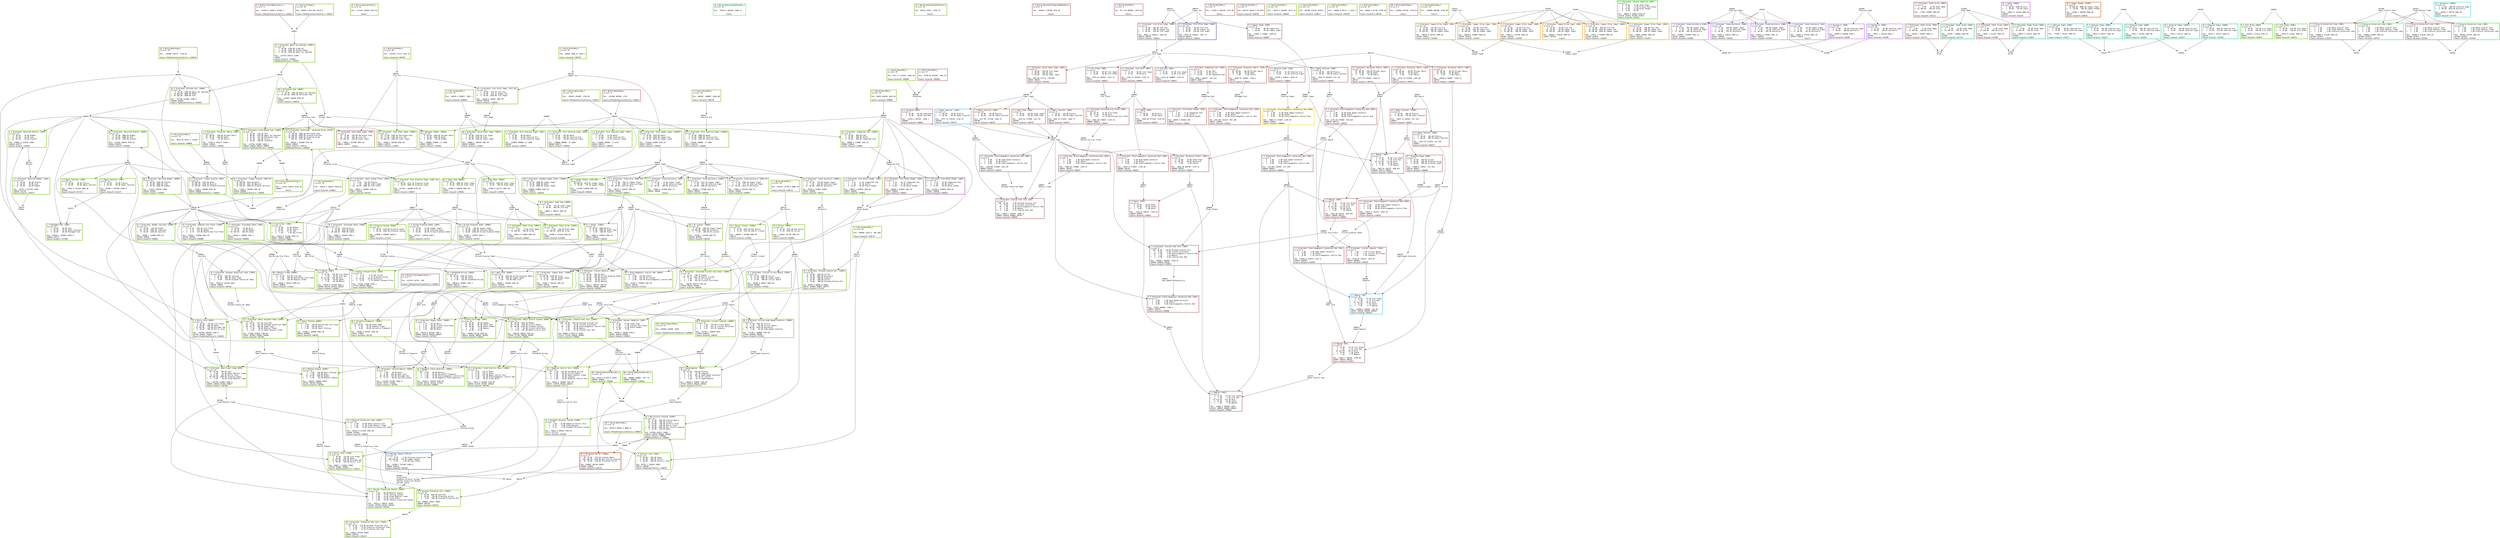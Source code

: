 digraph 123 { node [shape=box,fontname="Bitstream Vera Sans Mono", penwidth=5];  
93912535305824 -> 294817;

93912535305824 [color="0 0.3 0.8", label="6 X Build_FrackingExtractor_C\lcircuit 0\l\lPos: -43758.8 -8409.4 25138.9\l\lInputs:FGPipeConnectionFactory->294817\l" ];
93912535865296 -> 294841;

93912535865296 [color="0 0.3 0.8", label="25 X Build_FrackingExtractor_C\lcircuit 0\l\lPos: 215726 132791 -285\l\lInputs:FGPipeConnectionFactory->294841\l" ];
93912535319808 [color="0.230769 0.607692 0.830769", label="12 X Build_GeneratorFuel_C\lcircuit 24\l\lPos: -117547 245655 8783.02\l\lInputs:" ];
240602 -> 93912535318976;

93912535318976 [color="0.230769 0.607692 0.830769", label="64 X Build_GeneratorFuel_C\lcircuit 24\l\lPos: -113242 248712 8783.02\l240602 \lInputs:" ];
93912535906352 [color="0.384615 0.546154 0.984615", label="19 X Build_GeneratorGeoThermal_C\lcircuit 14\l\lPos: -76923.9 166918 -5469.22\l\lInputs:" ];
93912535843696 [color="0.230769 0.607692 0.830769", label="19 X Build_GeneratorGeoThermal_C\lcircuit 24\l\lPos: 202233 45027 -1256.78\l\lInputs:" ];
93912535599888 [color="0 0.3 0.8", label="2 X Build_GeneratorIntegratedBiomass_C\lcircuit 0\l\lPos: -69406.1 220782 4370.68\l\lInputs:" ];
93912537077984 -> 299684;

299045 -> 93912537077984;

299683 -> 93912537077984;

93912537077984 [color="0.230769 0.607692 0.830769", label="30 X Build_GeneratorNuclear_C\lcircuit 24\l\lPos: 65122.5 97760.6 11583\l299045 299683 \lInputs:Output0->299684\l" ];
93912537177792 -> 299684;

299683 -> 93912537177792;

299685 -> 93912537177792;

93912537177792 [color="0.230769 0.607692 0.830769", label="80 X Build_GeneratorNuclear_C\lcircuit 24\l\lPos: 160804 193880 -7617.52\l299683 299685 \lInputs:Output0->299684\l" ];
93912535449680 [color="0 0.3 0.8", label="1 X Build_MinerMk2_C\lcircuit 0\l\lPos: 571.742 283802 -1079.03\l\lInputs:" ];
93912535562304 -> 298588;

93912535562304 [color="0.230769 0.607692 0.830769", label="2 X Build_MinerMk2_C\lcircuit 24\l\lPos: 4127.77 273242 -4063.68\l\lInputs:Output0->298588\l" ];
93912537087632 [color="0 0.3 0.8", label="1 X Build_MinerMk3_C\lcircuit 0\l\lPos: -21265.1 283148 -2479.86\l\lInputs:" ];
93912535447664 -> 298588;

93912535447664 [color="0 0.3 0.8", label="1 X Build_MinerMk3_C\lcircuit 0\l\lPos: -8700.85 283440 -1062.81\l\lInputs:Output0->298588\l" ];
93912537110800 [color="0 0.3 0.8", label="1 X Build_MinerMk3_C\lcircuit 0\l\lPos: 168713 50839.2 49.8763\l\lInputs:Output0->298799\l" ];
93912535863568 -> 298609;

93912535863568 [color="0.230769 0.607692 0.830769", label="2 X Build_MinerMk3_C\lcircuit 24\l\lPos: -66076.5 296871 -5961.1\l\lInputs:Output0->298609\l" ];
93912535317312 [color="0.230769 0.607692 0.830769", label="1 X Build_MinerMk3_C\lcircuit 24\l\lPos: -92343.3 281606 -4573.23\l\lInputs:Output0->298649\l" ];
93912535313376 -> 298654;

93912535313376 [color="0.230769 0.607692 0.830769", label="2 X Build_MinerMk3_C\lcircuit 24\l\lPos: -53615.4 160376 3400.66\l\lInputs:Output0->298654\l" ];
93912535273312 -> 298669;

93912535273312 [color="0.230769 0.607692 0.830769", label="2 X Build_MinerMk3_C\lcircuit 24\l\lPos: 34655 284303 1035.08\l\lInputs:Output0->298669\l" ];
93912537185376 [color="0.230769 0.607692 0.830769", label="1 X Build_MinerMk3_C\lcircuit 24\l\lPos: 181999 114342 10299.7\l\lInputs:Output0->298674\l" ];
93912534890336 [color="0.230769 0.607692 0.830769", label="1 X Build_MinerMk3_C\lcircuit 24\l\lPos: -60960.9 96171.1 21234.1\l\lInputs:Output0->298709\l" ];
93912535307232 -> 298724;

93912535307232 [color="0.230769 0.607692 0.830769", label="7 X Build_MinerMk3_C\lcircuit 24\l\lPos: 244102 -27296.8 8806.59\l\lInputs:Output0->298724\l" ];
93912537097216 -> 298739;

93912537097216 [color="0.230769 0.607692 0.830769", label="5 X Build_MinerMk3_C\lcircuit 24\l\lPos: 406182 -206883 -1684.88\l\lInputs:Output0->298739\l" ];
93912537178656 [color="0.230769 0.607692 0.830769", label="1 X Build_MinerMk3_C\lcircuit 24\l\lPos: 38000.2 91736 -4768.96\l\lInputs:Output0->298749\l" ];
93912535598544 -> 298759;

93912535598544 [color="0.230769 0.607692 0.830769", label="6 X Build_MinerMk3_C\lcircuit 24\l\lPos: 149937 4686.47 15497.3\l\lInputs:Output0->298759\l" ];
93912537094144 -> 298774;

93912537094144 [color="0.230769 0.607692 0.830769", label="2 X Build_MinerMk3_C\lcircuit 24\l\lPos: 296500 13253.5 -801.694\l\lInputs:Output0->298774\l" ];
93912535468592 -> 298794;

93912535468592 [color="0.230769 0.607692 0.830769", label="6 X Build_MinerMk3_C\lcircuit 24\l\lPos: -164443 171772 1615.32\l\lInputs:Output0->298794\l" ];
93912535308928 -> 298805;

93912535308928 [color="0.230769 0.607692 0.830769", label="7 X Build_MinerMk3_C\lcircuit 24\l\lPos: -5633.59 44274.1 21108.7\l\lInputs:Output0->298805\l" ];
93912535466832 -> 294817;

93912535466832 [color="0.230769 0.607692 0.830769", label="5 X Build_OilPump_C\lcircuit 24\l\lPos: 49638.5 655.758 13149.6\l\lInputs:FGPipeConnectionFactory->294817\l" ];
93912537208928 [color="0 0.3 0.8", label="128 X Build_WaterPump_C\lcircuit 0\l\lPos: -242994 207382 -1756.09\l\lInputs:" ];
93912535290016 -> 298572;

93912535290016 [color="0 0.3 0.8", label="55 X Build_WaterPump_C\lcircuit 0\l\lPos: -245398 203390 -1755\l\lInputs:FGPipeConnectionFactory->298572\l" ];
93912535274112 [color="0.230769 0.607692 0.830769", label="2 X Build_WaterPump_C\lcircuit 24\l\lPos: -236588 208788 -1756.09\l\lInputs:" ];
93912535359088 -> 296645;

93912535359088 [color="0.230769 0.607692 0.830769", label="63 X Build_WaterPump_C\lcircuit 24\l\lPos: -136590 220774 -1756.09\l\lInputs:FGPipeConnectionFactory->296645\l" ];
93912535312672 -> 298572;

93912535312672 [color="0.230769 0.607692 0.830769", label="297 X Build_WaterPump_C\lcircuit 24\l\lPos: -196191 203389 -1756.09\l\lInputs:FGPipeConnectionFactory->298572\l" ];
93912535303616 -> 299045;

93912535303616 [color="0.230769 0.607692 0.830769", label="102 X Build_WaterPump_C\lcircuit 24\l\lPos: 39418.5 89844.3 9800.21\l\lInputs:FGPipeConnectionFactory->299045\l" ];
93912535451024 -> 299685;

93912535451024 [color="0.230769 0.607692 0.830769", label="233 X Build_WaterPump_C\lcircuit 24\l\lPos: 165006 218589 -9350\l\lInputs:FGPipeConnectionFactory->299685\l" ];
93912535683984 -> 283433;

283435 -> 93912535683984;

285839 -> 93912535683984;

93912535683984 [color="0.230769 0.607692 0.830769", label="36 X AI Limiter (3600%)\lcircuit 24\l-   5  25.00   900.00 Copper Sheet\l-  20 100.00  3600.00 Quickwire\l+   1   5.00   180.00 AI Limiter\l\lPos: -70796.1 273280 5582.56\l283435 285839 \lInputs:Output0->283433\l" ];
93912535343728 -> 289885;

287253 -> 93912535343728;

294592 -> 93912535343728;

93912535343728 [color="0.230769 0.607692 0.830769", label="72 X Alternate: Adhered Iron Plate (7200%)\lcircuit 24\l-   3  11.25   810.00 Iron Plate\l-   1   3.75   270.00 Rubber\l+   1   3.75   270.00 Reinforced Iron Plate\l\lPos: -24196.1 220680 5582.56\l287253 294592 \lInputs:Output0->289885\l" ];
93912537079280 -> 284699;

288525 -> 93912537079280;

294592 -> 93912537079280;

93912537079280 [color="0.230769 0.607692 0.830769", label="35 X Alternate: Insulated Cable (3500%)\lcircuit 24\l-   9  45.00  1575.00 Wire\l-   6  30.00  1050.00 Rubber\l+  20 100.00  3500.00 Cable\l\lPos: -54862.4 245028 2383.1\l288525 294592 \lInputs:Output0->284699\l" ];
93912535463232 -> 284699;

294592 -> 93912535463232;

93912535463232 [color="0.230769 0.607692 0.830769", label="1 X Alternate: Insulated Cable (100%)\lcircuit 24\l-   9  45.00    45.00 Wire\l-   6  30.00    30.00 Rubber\l+  20 100.00   100.00 Cable\l\lPos: -58362.5 238966 2383.1\l294592 \lInputs:Output0->284699\l" ];
93912535463920 -> 275939;

283435 -> 93912535463920;

285883 -> 93912535463920;

93912535463920 [color="0.230769 0.607692 0.830769", label="72 X Alternate: Silicon Circuit Board (7200%)\lcircuit 24\l-  11  27.50  1980.00 Silica\l-  11  27.50  1980.00 Copper Sheet\l+   5  12.50   900.00 Circuit Board\l\lPos: -93340.3 260617 5583.04\l283435 285883 \lInputs:Output0->275939\l" ];
93912535292544 -> 261099;

267971 -> 93912535292544;

288525 -> 93912535292544;

294582 -> 93912535292544;

298669 -> 93912535292544;

93912535292544 [color="0.230769 0.607692 0.830769", label="2 X Alternate: Classic Battery (200%)\lcircuit 24\l-  12  90.00   180.00 Wire\l-   7  52.50   105.00 Alclad Aluminum Sheet\l-   8  60.00   120.00 Plastic\l-   6  45.00    90.00 Sulfur\l+   4  30.00    60.00 Battery\l\lPos: -71912.2 209119 7183.01\l267971 288525 294582 298669 \lInputs:Output0->261099\l" ];
288523 -> 93912535461872;

298794 -> 93912535461872;

93912535461872 [color="0 0.3 0.8", label="2 X Alternate: Coke Steel Ingot (200%)\lcircuit 0\l-  15  75.00   150.00 Petroleum Coke\l-  15  75.00   150.00 Iron Ore\l+  20 100.00   200.00 Steel Ingot\l\lPos: -70596.1 257780 3982.56\l288523 298794 \lInputs:" ];
93912535736672 -> 278027;

288523 -> 93912535736672;

298794 -> 93912535736672;

93912535736672 [color="0.230769 0.607692 0.830769", label="16 X Alternate: Coke Steel Ingot (1580%)\lcircuit 24\l-  15  75.00  1185.00 Petroleum Coke\l-  15  75.00  1185.00 Iron Ore\l+  20 100.00  1580.00 Steel Ingot\l\lPos: -70596.1 256780 3982.56\l288523 298794 \lInputs:Output2->278027\l" ];
93912535867888 -> 289305;

289507 -> 93912535867888;

289869 -> 93912535867888;

93912535867888 [color="0 0.3 0.8", label="1 X Alternate: Crystal Computer (100%)\lcircuit 0\l-   8   7.50     7.50 Circuit Board\l-   3   2.81     2.81 Crystal Oscillator\l+   3   2.81     2.81 Computer\l\lPos: -6244.53 245447 -1075.87\l289507 289869 \lInputs:Output0->289305\l" ];
93912535894256 -> 288243;

275939 -> 93912535894256;

284639 -> 93912535894256;

93912535894256 [color="0.230769 0.607692 0.830769", label="36 X Alternate: Crystal Computer (3600%)\lcircuit 24\l-   8   7.50   270.00 Circuit Board\l-   3   2.81   101.25 Crystal Oscillator\l+   3   2.81   101.25 Computer\l\lPos: -92730.7 236639 5583\l275939 284639 \lInputs:Output0->288243\l" ];
93912537100128 -> 287497;

287307 -> 93912537100128;

287327 -> 93912537100128;

294841 -> 93912537100128;

93912537100128 [color="0.230769 0.607692 0.830769", label="16 X Alternate: Cooling Device (1600%)\lcircuit 24\l-   1   1.88    30.00 Motor\l-   5   9.38   150.00 Heat Sink\l-  24  45.00   720.00 Nitrogen Gas\l+   2   3.75    60.00 Cooling System\l\lPos: -115796 217780 11982.5\l287307 287327 294841 \lInputs:Output1->287497\l" ];
253397 -> 93912535467904;

262924 -> 93912535467904;

93912535467904 [color="0.115385 0.653846 0.915385", label="1 X Alternate: Copper Alloy Ingot (100%)\lcircuit 25\l-   5  25.00    25.00 Iron Ore\l-  10  50.00    50.00 Copper Ore\l+  20 100.00   100.00 Copper Ingot\l\lPos: -46805.1 236216 3983.04\l253397 262924 \lInputs:" ];
93912535849168 -> 253347;

253397 -> 93912535849168;

253411 -> 93912535849168;

93912535849168 [color="0.115385 0.653846 0.915385", label="7 X Alternate: Copper Alloy Ingot (700%)\lcircuit 25\l-   5  25.00   175.00 Iron Ore\l-  10  50.00   350.00 Copper Ore\l+  20 100.00   700.00 Copper Ingot\l\lPos: -38010.9 238984 3983.04\l253397 253411 \lInputs:Output2->253347\l" ];
93912537063152 -> 253347;

253397 -> 93912537063152;

262924 -> 93912537063152;

93912537063152 [color="0.115385 0.653846 0.915385", label="4 X Alternate: Copper Alloy Ingot (400%)\lcircuit 25\l-   5  25.00   100.00 Iron Ore\l-  10  50.00   200.00 Copper Ore\l+  20 100.00   400.00 Copper Ingot\l\lPos: -44073 235484 3983.04\l253397 262924 \lInputs:Output2->253347\l" ];
93912117236848 -> 253383;

253397 -> 93912117236848;

253411 -> 93912117236848;

93912117236848 [color="0.115385 0.653846 0.915385", label="7 X Alternate: Copper Alloy Ingot (700%)\lcircuit 25\l-   5  25.00   175.00 Iron Ore\l-  10  50.00   350.00 Copper Ore\l+  20 100.00   700.00 Copper Ingot\l\lPos: -39010.9 240716 3983.04\l253397 253411 \lInputs:Output2->253383\l" ];
93912535844560 -> 253383;

253397 -> 93912535844560;

262924 -> 93912535844560;

93912535844560 [color="0.115385 0.653846 0.915385", label="3 X Alternate: Copper Alloy Ingot (300%)\lcircuit 25\l-   5  25.00    75.00 Iron Ore\l-  10  50.00   150.00 Copper Ore\l+  20 100.00   300.00 Copper Ingot\l\lPos: -45073.1 237216 3983.04\l253397 262924 \lInputs:Output2->253383\l" ];
253397 -> 93912535719920;

262924 -> 93912535719920;

93912535719920 [color="0.115385 0.653846 0.915385", label="24 X Alternate: Copper Alloy Ingot (2400%)\lcircuit 25\l-   5  25.00   600.00 Iron Ore\l-  10  50.00  1200.00 Copper Ore\l+  20 100.00  2400.00 Copper Ingot\l\lPos: -47537.1 233484 3983.04\l253397 262924 \lInputs:Output2->262991\l" ];
93912535287808 -> 288443;

279815 -> 93912535287808;

283435 -> 93912535287808;

93912535287808 [color="0.230769 0.607692 0.830769", label="32 X Alternate: Copper Rotor (3200%)\lcircuit 24\l-  52 195.00  6240.00 Screw\l-   6  22.50   720.00 Copper Sheet\l+   3  11.25   360.00 Rotor\l\lPos: -33481.7 244139 2383.04\l279815 283435 \lInputs:Output0->288443\l" ];
93912535890800 -> 284639;

274039 -> 93912535890800;

283433 -> 93912535890800;

294592 -> 93912535890800;

93912535890800 [color="0.230769 0.607692 0.830769", label="54 X Alternate: Insulated Crystal Oscillator (5400%)\lcircuit 24\l-   7  13.12   708.75 Rubber\l-  10  18.75  1012.50 Quartz Crystal\l-   1   1.88   101.25 AI Limiter\l+   1   1.88   101.25 Crystal Oscillator\l\lPos: -106455 268778 7183.09\l274039 283433 294592 \lInputs:Output0->284639\l" ];
93912535720592 -> 240628;

240620 -> 93912535720592;

296645 -> 93912535720592;

93912535720592 [color="0.230769 0.607692 0.830769", label="28 X Alternate: Diluted Fuel (2800%)\lcircuit 24\l-   5  50.00  1400.00 Heavy Oil Residue\l-  10 100.00  2800.00 Water\l+  10 100.00  2800.00 Fuel\l\lPos: -137796 221880 11982.5\l240620 296645 \lInputs:PipeOutputFactory->240628\l" ];
93912535297472 -> 288711;

93912535297472 -> 240694;

240636 -> 93912535297472;

288523 -> 93912535297472;

93912535297472 [color="0.230769 0.607692 0.830769", label="36 X Alternate: Electrode - Aluminum Scrap (3116%)\lcircuit 24\l-   4  60.00  1869.60 Petroleum Coke\l-  12 180.00  5608.80 Alumina Solution\l+  20 300.00  9348.00 Aluminum Scrap\l+   7 105.00  3271.80 Water\l\lPos: -68196.1 166380 8782.48\l240636 288523 \lInputs:Output1->288711\lPipeOutputFactory->240694\l" ];
93912537174992 -> 240979;

289805 -> 93912537174992;

289807 -> 93912537174992;

93912537174992 [color="0 0.3 0.8", label="3 X Alternate: Electromagnetic Connection Rod (450%)\lcircuit 0\l-   1   4.00    18.00 High-Speed Connector\l-   2   8.00    36.00 Stator\l+   2   8.00    36.00 Electromagnetic Control Rod\l\lPos: -19221.5 231474 -1020.19\l289805 289807 \lInputs:Output0->240979\l" ];
93912535850032 -> 240997;

240979 -> 93912535850032;

289583 -> 93912535850032;

93912535850032 [color="0 0.3 0.8", label="3 X Alternate: Electromagnetic Connection Rod (90%)\lcircuit 0\l-   1   4.00     3.60 High-Speed Connector\l-   2   8.00     7.20 Stator\l+   2   8.00     7.20 Electromagnetic Control Rod\l\lPos: -24435.6 231525 -1321.6\l240979 289583 \lInputs:Output0->240997\l" ];
93912535114208 -> 288913;

288985 -> 93912535114208;

290787 -> 93912535114208;

93912535114208 [color="0 0.3 0.8", label="1 X Alternate: Electromagnetic Connection Rod (100%)\lcircuit 0\l-   1   4.00     4.00 High-Speed Connector\l-   2   8.00     8.00 Stator\l+   2   8.00     8.00 Electromagnetic Control Rod\l\lPos: -4923.73 274841 -1150.06\l288985 290787 \lInputs:Output0->288913\l" ];
93912535280064 -> 288957;

288937 -> 93912535280064;

290787 -> 93912535280064;

93912535280064 [color="0 0.3 0.8", label="1 X Alternate: Electromagnetic Connection Rod (100%)\lcircuit 0\l-   1   4.00     4.00 High-Speed Connector\l-   2   8.00     8.00 Stator\l+   2   8.00     8.00 Electromagnetic Control Rod\l\lPos: -7085.23 274808 -1295.21\l288937 290787 \lInputs:Output0->288957\l" ];
93912537175376 -> 289507;

289583 -> 93912537175376;

289713 -> 93912537175376;

93912537175376 [color="0 0.3 0.8", label="6 X Alternate: Electromagnetic Connection Rod (600%)\lcircuit 0\l-   1   4.00    24.00 High-Speed Connector\l-   2   8.00    48.00 Stator\l+   2   8.00    48.00 Electromagnetic Control Rod\l\lPos: 2176.84 257605 -740.618\l289583 289713 \lInputs:Output0->289507\l" ];
289357 -> 93912537079888;

289831 -> 93912537079888;

93912537079888 [color="0 0.3 0.8", label="1 X Alternate: Electromagnetic Connection Rod (200%)\lcircuit 0\l-   1   4.00     8.00 High-Speed Connector\l-   2   8.00    16.00 Stator\l+   2   8.00    16.00 Electromagnetic Control Rod\l\lPos: 305.901 251110 -592.289\l289357 289831 \lInputs:Output0->289513\l" ];
93912535907216 -> 289529;

289603 -> 93912535907216;

290787 -> 93912535907216;

93912535907216 [color="0 0.3 0.8", label="3 X Alternate: Electromagnetic Connection Rod (300%)\lcircuit 0\l-   1   4.00    12.00 High-Speed Connector\l-   2   8.00    24.00 Stator\l+   2   8.00    24.00 Electromagnetic Control Rod\l\lPos: -1361.85 272908 -1252.09\l289603 290787 \lInputs:Output0->289529\l" ];
289871 -> 93912535316480;

290787 -> 93912535316480;

93912535316480 [color="0 0.3 0.8", label="1 X Alternate: Electromagnetic Connection Rod (100%)\lcircuit 0\l-   1   4.00     4.00 High-Speed Connector\l-   2   8.00     8.00 Stator\l+   2   8.00     8.00 Electromagnetic Control Rod\l\lPos: -11553 260906 -3166.2\l289871 290787 \lInputs:Output0->289609\l" ];
93912535448976 -> 289699;

288849 -> 93912535448976;

289507 -> 93912535448976;

93912535448976 [color="0 0.3 0.8", label="1 X Alternate: Electromagnetic Connection Rod (100%)\lcircuit 0\l-   1   4.00     4.00 High-Speed Connector\l-   2   8.00     8.00 Stator\l+   2   8.00     8.00 Electromagnetic Control Rod\l\lPos: -523.637 248102 -327.926\l288849 289507 \lInputs:Output0->289699\l" ];
93912535452400 -> 288849;

288843 -> 93912535452400;

289807 -> 93912535452400;

93912535452400 [color="0.153846 0.638462 0.953846", label="3 X Alternate: Electromagnetic Connection Rod (300%)\lcircuit 16\l-   1   4.00    12.00 High-Speed Connector\l-   2   8.00    24.00 Stator\l+   2   8.00    24.00 Electromagnetic Control Rod\l\lPos: -4980.73 272583 -1236.38\l288843 289807 \lInputs:Output0->288849\l" ];
93912535451696 -> 287063;

290381 -> 93912535451696;

290665 -> 93912535451696;

93912535451696 [color="0.230769 0.607692 0.830769", label="32 X Alternate: Encased Industrial Pipe (3200%)\lcircuit 24\l-   5  20.00   640.00 Concrete\l-   7  28.00   896.00 Steel Pipe\l+   1   4.00   128.00 Encased Industrial Beam\l\lPos: -47004.8 210239 5583\l290381 290665 \lInputs:Output0->287063\l" ];
93912535293408 -> 289831;

93912535293408 [color="0 0.3 0.8", label="3 X Alternate: Compacted Coal (300%)\lcircuit 0\l-   5  25.00    75.00 Coal\l-   5  25.00    75.00 Sulfur\l+   5  25.00    75.00 Compacted Coal\l\lPos: 8996.2 286127 -297.614\l288875 288877 \lInputs:Output0->289831\l" ];
93912535462592 -> 259097;

298609 -> 93912535462592;

298669 -> 93912535462592;

93912535462592 [color="0.230769 0.607692 0.830769", label="24 X Alternate: Compacted Coal (2400%)\lcircuit 24\l-   5  25.00   600.00 Coal\l-   5  25.00   600.00 Sulfur\l+   5  25.00   600.00 Compacted Coal\l\lPos: -90996.1 223080 2382.56\l298609 298669 \lInputs:Output0->259097\l" ];
93912535721936 -> 288525;

290401 -> 93912535721936;

290405 -> 93912535721936;

93912535721936 [color="0.230769 0.607692 0.830769", label="72 X Alternate: Fused Wire (6968.93%)\lcircuit 24\l-   4  12.00   836.27 Copper Ingot\l-   1   3.00   209.07 Caterium Ingot\l+  30  90.00  6272.04 Wire\l\lPos: -36197.5 263579 3983.09\l290401 290405 \lInputs:Output0->288525\l" ];
93912535508272 -> 289849;

289831 -> 93912535508272;

93912535508272 [color="0 0.3 0.8", label="1 X Alternate: Fine Black Powder (100%)\lcircuit 0\l-   1   3.75     3.75 Compacted Coal\l-   2   7.50     7.50 Sulfur\l+   4  15.00    15.00 Black Powder\l\lPos: 10594.5 282843 100\l289831 \lInputs:Output0->289849\l" ];
93912535722608 -> 289941;

259097 -> 93912535722608;

298669 -> 93912535722608;

93912535722608 [color="0 0.3 0.8", label="5 X Alternate: Fine Black Powder (500%)\lcircuit 0\l-   1   3.75    18.75 Compacted Coal\l-   2   7.50    37.50 Sulfur\l+   4  15.00    75.00 Black Powder\l\lPos: -80606.5 229639 2383.02\l259097 298669 \lInputs:Output0->289941\l" ];
93912537175792 -> 289941;

259097 -> 93912537175792;

298669 -> 93912537175792;

93912537175792 [color="0.807692 0.376923 0.807692", label="4 X Alternate: Fine Black Powder (400%)\lcircuit 19\l-   1   3.75    15.00 Compacted Coal\l-   2   7.50    30.00 Sulfur\l+   4  15.00    60.00 Black Powder\l\lPos: -82338.5 230639 2383.02\l259097 298669 \lInputs:Output0->289941\l" ];
93912535267872 -> 289941;

259097 -> 93912535267872;

298669 -> 93912535267872;

93912535267872 [color="0.230769 0.607692 0.830769", label="3 X Alternate: Fine Black Powder (300%)\lcircuit 24\l-   1   3.75    11.25 Compacted Coal\l-   2   7.50    22.50 Sulfur\l+   4  15.00    45.00 Black Powder\l\lPos: -78874.4 228639 2383.02\l259097 298669 \lInputs:Output0->289941\l" ];
93912535606224 -> 287495;

240346 -> 93912535606224;

240628 -> 93912535606224;

287263 -> 93912535606224;

288677 -> 93912535606224;

93912535606224 [color="0.230769 0.607692 0.830769", label="8 X Alternate: Heat-Fused Frame (800%)\lcircuit 24\l-  10  30.00   240.00 Fuel\l-   1   3.00    24.00 Heavy Modular Frame\l-   8  24.00   192.00 Nitric Acid\l-  50 150.00  1200.00 Aluminum Ingot\l+   1   3.00    24.00 Fused Modular Frame\l\lPos: -103796 213880 11982.5\l240346 240628 287263 288677 \lInputs:Output1->287495\l" ];
93912535295808 -> 294697;

93912535295808 -> 240620;

294817 -> 93912535295808;

93912535295808 [color="0.230769 0.607692 0.830769", label="73 X Alternate: Heavy Oil Residue (7300%)\lcircuit 24\l-   3  30.00  2190.00 Crude Oil\l+   2  20.00  1460.00 Polymer Resin\l+   4  40.00  2920.00 Heavy Oil Residue\l\lPos: -116764 265411 11983\l294817 \lInputs:Output1->294697\lPipeOutputFactory->240620\l" ];
93912535903760 -> 273191;

275939 -> 93912535903760;

283809 -> 93912535903760;

285883 -> 93912535903760;

93912535903760 [color="0.230769 0.607692 0.830769", label="28 X Alternate: Silicon High-Speed Connector (2800%)\lcircuit 24\l-  25  37.50  1050.00 Silica\l-   2   3.00    84.00 Circuit Board\l-  60  90.00  2520.00 Quickwire\l+   2   3.00    84.00 High-Speed Connector\l\lPos: -71796.1 258080 7182.56\l275939 283809 285883 \lInputs:Output0->273191\l" ];
93912535111552 -> 289431;

289129 -> 93912535111552;

289533 -> 93912535111552;

93912535111552 [color="0 0.3 0.8", label="5 X Alternate: Iron Alloy Ingot (500%)\lcircuit 0\l-   2  20.00   100.00 Iron Ore\l-   2  20.00   100.00 Copper Ore\l+   5  50.00   250.00 Iron Ingot\l\lPos: -8581.12 289274 -1052.09\l289129 289533 \lInputs:Output2->289431\l" ];
93912535318144 -> 288291;

298759 -> 93912535318144;

298794 -> 93912535318144;

93912535318144 [color="0.230769 0.607692 0.830769", label="36 X Alternate: Iron Alloy Ingot (3117.6%)\lcircuit 24\l-   2  20.00   623.52 Iron Ore\l-   2  20.00   623.52 Copper Ore\l+   5  50.00  1558.80 Iron Ingot\l\lPos: -41459.6 225847 3982.99\l298759 298794 \lInputs:Output2->288291\l" ];
93912537191648 -> 289431;

289129 -> 93912537191648;

289533 -> 93912537191648;

93912537191648 [color="0.653846 0.438462 0.853846", label="3 X Alternate: Iron Alloy Ingot (300%)\lcircuit 29\l-   2  20.00    60.00 Iron Ore\l-   2  20.00    60.00 Copper Ore\l+   5  50.00   150.00 Iron Ingot\l\lPos: -9570.32 294033 -1057.73\l289129 289533 \lInputs:Output2->289431\l" ];
93912537179328 -> 290789;

289431 -> 93912537179328;

93912537179328 [color="0 0.3 0.8", label="4 X Alternate: Solid Steel Ingot (400%)\lcircuit 0\l-   2  40.00   160.00 Iron Ingot\l-   2  40.00   160.00 Coal\l+   3  60.00   240.00 Steel Ingot\l\lPos: 3326.84 277111 -790.987\l289041 289431 \lInputs:Output2->290789\l" ];
93912535301952 -> 278027;

288291 -> 93912535301952;

298609 -> 93912535301952;

93912535301952 [color="0.230769 0.607692 0.830769", label="36 X Alternate: Solid Steel Ingot (3600%)\lcircuit 24\l-   2  40.00  1440.00 Iron Ingot\l-   2  40.00  1440.00 Coal\l+   3  60.00  2160.00 Steel Ingot\l\lPos: -68596.1 248780 3982.56\l288291 298609 \lInputs:Output2->278027\l" ];
93912535471584 -> 287263;

276267 -> 93912535471584;

287063 -> 93912535471584;

290381 -> 93912535471584;

290665 -> 93912535471584;

93912535471584 [color="0.230769 0.607692 0.830769", label="12 X Alternate: Heavy Encased Frame (1200%)\lcircuit 24\l-  22  20.62   247.50 Concrete\l-  10   9.38   112.50 Encased Industrial Beam\l-  36  33.75   405.00 Steel Pipe\l-   8   7.50    90.00 Modular Frame\l+   3   2.81    33.75 Heavy Modular Frame\l\lPos: -47803 223815 7183.09\l276267 287063 290381 290665 \lInputs:Output0->287263\l" ];
93912535605552 -> 287307;

284639 -> 93912535605552;

286329 -> 93912535605552;

288443 -> 93912535605552;

93912535605552 [color="0.230769 0.607692 0.830769", label="24 X Alternate: Rigour Motor (2400%)\lcircuit 24\l-   3   3.75    90.00 Rotor\l-   1   1.25    30.00 Crystal Oscillator\l-   3   3.75    90.00 Stator\l+   6   7.50   180.00 Motor\l\lPos: -40419.5 207245 7183.1\l280469 284639 286329 288443 \lInputs:Output0->287307\l" ];
93912535286304 [color="0.307692 0.576923 0.907692", label="6 X Alternate: Seismic Nobelisk (600%)\lcircuit 6\l-   8  12.00    72.00 Steel Pipe\l-   1   1.50     9.00 Crystal Oscillator\l-   8  12.00    72.00 Black Powder\l+   4   6.00    36.00 \l\lPos: -86082.4 220922 8783.01\l251449 251451 251453 252691 \lInputs:Output0->251461\l" ];
284621 -> 93912535845424;

284639 -> 93912535845424;

289941 -> 93912535845424;

93912535845424 [color="0.230769 0.607692 0.830769", label="1 X Alternate: Seismic Nobelisk (100%)\lcircuit 24\l-   8  12.00    12.00 Steel Pipe\l-   1   1.50     1.50 Crystal Oscillator\l-   8  12.00    12.00 Black Powder\l+   4   6.00     6.00 \l\lPos: -55340.2 210202 8783.1\l284621 284639 289941 \lInputs:Output0->284651\l" ];
288957 -> 93912535737440;

289529 -> 93912535737440;

289603 -> 93912535737440;

290787 -> 93912535737440;

93912535737440 [color="0 0.3 0.8", label="1 X Alternate: Uranium Fuel Unit (25%)\lcircuit 0\l- 100  20.00     5.00 Encased Uranium Cell\l-   3   0.60     0.15 Crystal Oscillator\l-  10   2.00     0.50 Electromagnetic Control Rod\l-   6   1.20     0.30 Beacon\l+   3   0.60     0.15 Uranium Fuel Rod\l\lPos: -10078.7 270145 -1458.13\l288957 289529 289603 290787 \lInputs:Output0->288905\l" ];
93912535315648 -> 289871;

289849 -> 93912535315648;

289869 -> 93912535315648;

290787 -> 93912535315648;

93912535315648 [color="0 0.3 0.8", label="1 X Alternate: Uranium Fuel Unit (100%)\lcircuit 0\l- 100  20.00    20.00 Encased Uranium Cell\l-   3   0.60     0.60 Crystal Oscillator\l-  10   2.00     2.00 Electromagnetic Control Rod\l-   6   1.20     1.20 Beacon\l+   3   0.60     0.60 Uranium Fuel Rod\l\lPos: -10559.1 264323 -3109.25\l289849 289869 290787 \lInputs:Output0->289871\l" ];
93912535604880 -> 299683;

271537 -> 93912535604880;

273101 -> 93912535604880;

284639 -> 93912535604880;

284681 -> 93912535604880;

93912535604880 [color="0.230769 0.607692 0.830769", label="24 X Alternate: Uranium Fuel Unit (2400%)\lcircuit 24\l- 100  20.00   480.00 Encased Uranium Cell\l-   3   0.60    14.40 Crystal Oscillator\l-  10   2.00    48.00 Electromagnetic Control Rod\l-   6   1.20    28.80 Beacon\l+   3   0.60    14.40 Uranium Fuel Rod\l\lPos: 98586.6 92525.9 15083\l271537 273101 284639 284681 \lInputs:Output0->299683\l" ];
93912535790432 -> 294582;

240628 -> 93912535790432;

294592 -> 93912535790432;

93912535790432 [color="0.230769 0.607692 0.830769", label="36 X Alternate: Recycled Plastic (3600%)\lcircuit 24\l-   6  30.00  1080.00 Rubber\l-   6  30.00  1080.00 Fuel\l+  12  60.00  2160.00 Plastic\l\lPos: -123193 259076 8783.02\l240628 294592 \lInputs:Output1->294582\l" ];
93912535583632 -> 294742;

240628 -> 93912535583632;

294737 -> 93912535583632;

93912535583632 [color="0.230769 0.607692 0.830769", label="1 X Alternate: Recycled Plastic (100%)\lcircuit 24\l-   6  30.00    30.00 Rubber\l-   6  30.00    30.00 Fuel\l+  12  60.00    60.00 Plastic\l\lPos: -93891.4 232228 11983\l240628 294737 \lInputs:Output1->294742\l" ];
286063 -> 93912535478800;

290755 -> 93912535478800;

93912535478800 [color="0.230769 0.607692 0.830769", label="18 X Alternate: Plutonium Fuel Unit (2700%)\lcircuit 24\l-  20  10.00   270.00 Encased Plutonium Cell\l-   1   0.50    13.50 Pressure Conversion Cube\l+   1   0.50    13.50 Plutonium Fuel Rod\l\lPos: 110821 113330 15083\l286063 290755 \lInputs:Output0->286111\l" ];
93912535290880 -> 289309;

289718 -> 93912535290880;

93912535290880 [color="0 0.3 0.8", label="1 X Alternate: Polyester Fabric (100%)\lcircuit 0\l-  16  80.00    80.00 Polymer Resin\l-  10  50.00    50.00 Water\l+   1   5.00     5.00 Fabric\l\lPos: -10056.9 248957 -1520.74\l289718 \lInputs:Output1->289309\l" ];
93912535812256 -> 289357;

289718 -> 93912535812256;

93912535812256 [color="0 0.3 0.8", label="1 X Alternate: Polyester Fabric (100%)\lcircuit 0\l-  16  80.00    80.00 Polymer Resin\l-  10  50.00    50.00 Water\l+   1   5.00     5.00 Fabric\l\lPos: -4640.62 250401 -1265.2\l289718 \lInputs:Output1->289357\l" ];
93912535282528 -> 289713;

289718 -> 93912535282528;

93912535282528 [color="0 0.3 0.8", label="3 X Alternate: Polyester Fabric (300%)\lcircuit 0\l-  16  80.00   240.00 Polymer Resin\l-  10  50.00   150.00 Water\l+   1   5.00    15.00 Fabric\l\lPos: -5977.59 250382 -1444.57\l289718 \lInputs:Output1->289713\l" ];
93912535551456 -> 289713;

93912535551456 [color="0 0.3 0.8", label="1 X Alternate: Polyester Fabric (100%)\lcircuit 0\l-  16  80.00    80.00 Polymer Resin\l-  10  50.00    50.00 Water\l+   1   5.00     5.00 Fabric\l\lPos: -4476.33 252588 -1392.88\l289720 \lInputs:Output1->289713\l" ];
93912535121984 -> 289957;

294697 -> 93912535121984;

296645 -> 93912535121984;

93912535121984 [color="0.230769 0.607692 0.830769", label="2 X Alternate: Polyester Fabric (200%)\lcircuit 24\l-  16  80.00   160.00 Polymer Resin\l-  10  50.00   100.00 Water\l+   1   5.00    10.00 Fabric\l\lPos: -74756.4 209172 11983.1\l294697 296645 \lInputs:Output1->289957\l" ];
93912535797088 -> 280579;

280489 -> 93912535797088;

93912535797088 [color="0.230769 0.607692 0.830769", label="2 X Alternate: Pure Caterium Ingot (200%)\lcircuit 24\l-   2  24.00    48.00 Water\l-   2  24.00    48.00 Caterium Ore\l+   1  12.00    24.00 Caterium Ingot\l\lPos: -233096 206880 -17.4389\l280489 \lInputs:Output1->280579\l" ];
93912535891664 -> 280579;

280489 -> 93912535891664;

298572 -> 93912535891664;

93912535891664 [color="0.230769 0.607692 0.830769", label="5 X Alternate: Pure Caterium Ingot (500%)\lcircuit 24\l-   2  24.00   120.00 Water\l-   2  24.00   120.00 Caterium Ore\l+   1  12.00    60.00 Caterium Ingot\l\lPos: -230696 206880 -17.4389\l280489 298572 \lInputs:Output1->280579\l" ];
93912535274784 -> 280579;

298572 -> 93912535274784;

93912535274784 [color="0.230769 0.607692 0.830769", label="1 X Alternate: Pure Caterium Ingot (100%)\lcircuit 24\l-   2  24.00    24.00 Water\l-   2  24.00    24.00 Caterium Ore\l+   1  12.00    12.00 Caterium Ingot\l\lPos: -225696 206880 -17.5176\l280491 298572 \lInputs:Output1->280579\l" ];
93912535296640 -> 290405;

298572 -> 93912535296640;

298739 -> 93912535296640;

93912535296640 [color="0.230769 0.607692 0.830769", label="120 X Alternate: Pure Caterium Ingot (12000%)\lcircuit 24\l-   2  24.00  2880.00 Water\l-   2  24.00  2880.00 Caterium Ore\l+   1  12.00  1440.00 Caterium Ingot\l\lPos: -224296 206880 -17.4389\l298572 298739 \lInputs:Output1->290405\l" ];
93912535285440 -> 290401;

298572 -> 93912535285440;

298759 -> 93912535285440;

93912535285440 [color="0.230769 0.607692 0.830769", label="162 X Alternate: Pure Copper Ingot (16200%)\lcircuit 24\l-   4  10.00  1620.00 Water\l-   6  15.00  2430.00 Copper Ore\l+  15  37.50  6075.00 Copper Ingot\l\lPos: -211496 214880 3182.56\l298572 298759 \lInputs:Output1->290401\l" ];
290401 -> 93912535497392;

290405 -> 93912535497392;

93912535497392 [color="0.230769 0.607692 0.830769", label="2 X Alternate: Fused Quickwire (200%)\lcircuit 24\l-   5  37.50    75.00 Copper Ingot\l-   1   7.50    15.00 Caterium Ingot\l+  12  90.00   180.00 Quickwire\l\lPos: -55940.8 247960 5581.21\l290401 290405 \lInputs:" ];
93912535465760 -> 283809;

290401 -> 93912535465760;

290405 -> 93912535465760;

93912535465760 [color="0.230769 0.607692 0.830769", label="38 X Alternate: Fused Quickwire (3694.6%)\lcircuit 24\l-   5  37.50  1385.48 Copper Ingot\l-   1   7.50   277.10 Caterium Ingot\l+  12  90.00  3325.14 Quickwire\l\lPos: -53862.4 246760 5581.21\l290401 290405 \lInputs:Output0->283809\l" ];
93912535721264 -> 285127;

290401 -> 93912535721264;

290405 -> 93912535721264;

93912535721264 [color="0.230769 0.607692 0.830769", label="24 X Alternate: Fused Quickwire (2000%)\lcircuit 24\l-   5  37.50   750.00 Copper Ingot\l-   1   7.50   150.00 Caterium Ingot\l+  12  90.00  1800.00 Quickwire\l\lPos: 55259.6 115565 15083\l290401 290405 \lInputs:Output0->285127\l" ];
93912537095728 -> 285839;

290401 -> 93912537095728;

290405 -> 93912537095728;

93912537095728 [color="0.230769 0.607692 0.830769", label="41 X Alternate: Fused Quickwire (4100%)\lcircuit 24\l-   5  37.50  1537.50 Copper Ingot\l-   1   7.50   307.50 Caterium Ingot\l+  12  90.00  3690.00 Quickwire\l\lPos: -68396.1 272580 5582.56\l290401 290405 \lInputs:Output0->285839\l" ];
250167 -> 93912535864432;

250169 -> 93912535864432;

93912535864432 [color="0.769231 0.392308 0.969231", label="1 X Alternate: Fused Quickwire (96%)\lcircuit 28\l-   5  37.50    36.00 Copper Ingot\l-   1   7.50     7.20 Caterium Ingot\l+  12  90.00    86.40 Quickwire\l\lPos: -53362.4 247626 5583.26\l250167 250169 \lInputs:" ];
93912537088752 -> 249385;

250167 -> 93912537088752;

250169 -> 93912537088752;

93912537088752 [color="0.769231 0.392308 0.969231", label="7 X Alternate: Fused Quickwire (696%)\lcircuit 28\l-   5  37.50   261.00 Copper Ingot\l-   1   7.50    52.20 Caterium Ingot\l+  12  90.00   626.40 Quickwire\l\lPos: -52440.7 254023 5581.21\l250167 250169 \lInputs:Output0->249385\l" ];
250167 -> 93912535302784;

250169 -> 93912535302784;

93912535302784 [color="0.769231 0.392308 0.969231", label="3 X Alternate: Fused Quickwire (288%)\lcircuit 28\l-   5  37.50   108.00 Copper Ingot\l-   1   7.50    21.60 Caterium Ingot\l+  12  90.00   259.20 Quickwire\l\lPos: -51862.3 250224 5581.21\l250167 250169 \lInputs:Output0->250181\l" ];
93912535112608 -> 252999;

250167 -> 93912535112608;

250169 -> 93912535112608;

93912535112608 [color="0.769231 0.392308 0.969231", label="3 X Alternate: Fused Quickwire (288%)\lcircuit 28\l-   5  37.50   108.00 Copper Ingot\l-   1   7.50    21.60 Caterium Ingot\l+  12  90.00   259.20 Quickwire\l\lPos: -50362.3 252823 5581.21\l250167 250169 \lInputs:Output0->252999\l" ];
93912535520848 -> 268581;

275939 -> 93912535520848;

277163 -> 93912535520848;

284639 -> 93912535520848;

294592 -> 93912535520848;

93912535520848 [color="0.230769 0.607692 0.830769", label="36 X Alternate: Radio Control System (3600%)\lcircuit 24\l-  30  45.00  1620.00 Rubber\l-  10  15.00   540.00 Circuit Board\l-  60  90.00  3240.00 Aluminum Casing\l-   1   1.50    54.00 Crystal Oscillator\l+   3   4.50   162.00 Radio Control Unit\l\lPos: -106236 198554 7183.04\l275939 277163 284639 294592 \lInputs:Output0->268581\l" ];
93912535284064 -> 294592;

240628 -> 93912535284064;

294582 -> 93912535284064;

93912535284064 [color="0.230769 0.607692 0.830769", label="60 X Alternate: Recycled Rubber (6000%)\lcircuit 24\l-   6  30.00  1800.00 Plastic\l-   6  30.00  1800.00 Fuel\l+  12  60.00  3600.00 Rubber\l\lPos: -112522 248759 11983\l240628 294582 \lInputs:Output1->294592\l" ];
93912535897712 -> 294737;

240628 -> 93912535897712;

294742 -> 93912535897712;

93912535897712 [color="0.230769 0.607692 0.830769", label="1 X Alternate: Recycled Rubber (100%)\lcircuit 24\l-   6  30.00    30.00 Plastic\l-   6  30.00    30.00 Fuel\l+  12  60.00    60.00 Rubber\l\lPos: -94757.5 232728 11983\l240628 294742 \lInputs:Output1->294737\l" ];
93912535283200 -> 288937;

288985 -> 93912535283200;

289013 -> 93912535283200;

93912535283200 [color="0 0.3 0.8", label="2 X Alternate: Stitched Iron Plate (200%)\lcircuit 0\l-  10  18.75    37.50 Iron Plate\l-  20  37.50    75.00 Wire\l+   3   5.62    11.25 Reinforced Iron Plate\l\lPos: -5262.68 278635 -1135.15\l288985 289013 \lInputs:Output0->288937\l" ];
93912537133376 -> 290665;

294592 -> 93912537133376;

298654 -> 93912537133376;

93912537133376 [color="0.230769 0.607692 0.830769", label="32 X Alternate: Rubber Concrete (3200%)\lcircuit 24\l-   2  10.00   320.00 Rubber\l-  10  50.00  1600.00 Limestone\l+   9  45.00  1440.00 Concrete\l\lPos: -94996.1 223080 5582.56\l294592 298654 \lInputs:Output0->290665\l" ];
93912535540512 [color="0 0.3 0.8", label="3 X Alternate: Steel Screw (300%)\lcircuit 0\l-   1   5.00    15.00 Steel Beam\l+  52 260.00   780.00 Screw\l\lPos: -77654 210903 3983.09\l\lInputs:Output0->253213\l" ];
93912535813408 -> 257751;

275959 -> 93912535813408;

93912535813408 [color="0 0.3 0.8", label="1 X Alternate: Steel Screw (100%)\lcircuit 0\l-   1   5.00     5.00 Steel Beam\l+  52 260.00   260.00 Screw\l\lPos: -78168.2 210290 3989.17\l275959 \lInputs:Output0->257751\l" ];
93912535787696 -> 275967;

275959 -> 93912535787696;

93912535787696 [color="0 0.3 0.8", label="1 X Alternate: Steel Screw (100%)\lcircuit 0\l-   1   5.00     5.00 Steel Beam\l+  52 260.00   260.00 Screw\l\lPos: -79547.1 211447 3983.09\l275959 \lInputs:Output0->275967\l" ];
93912535873216 -> 257751;

275959 -> 93912535873216;

93912535873216 [color="0.423077 0.530769 0.823077", label="2 X Alternate: Steel Screw (200%)\lcircuit 5\l-   1   5.00    10.00 Steel Beam\l+  52 260.00   520.00 Screw\l\lPos: -79196.7 209064 3983.09\l275959 \lInputs:Output0->257751\l" ];
93912535837024 -> 275967;

275959 -> 93912535837024;

93912535837024 [color="0.423077 0.530769 0.823077", label="2 X Alternate: Steel Screw (200%)\lcircuit 5\l-   1   5.00    10.00 Steel Beam\l+  52 260.00   520.00 Screw\l\lPos: -80575.5 210221 3983.09\l275959 \lInputs:Output0->275967\l" ];
279867 -> 93912535275648;

93912535275648 [color="0.230769 0.607692 0.830769", label="3 X Alternate: Steel Screw (300%)\lcircuit 24\l-   1   5.00    15.00 Steel Beam\l+  52 260.00   780.00 Screw\l\lPos: -79032.9 212060 3983.09\l279867 \lInputs:Output0->256407\l" ];
93912535208112 -> 279815;

279867 -> 93912535208112;

93912535208112 [color="0.230769 0.607692 0.830769", label="24 X Alternate: Steel Screw (2400%)\lcircuit 24\l-   1   5.00   120.00 Steel Beam\l+  52 260.00  6240.00 Screw\l\lPos: -33990.6 241420 2382.96\l279867 \lInputs:Output0->279815\l" ];
93912537080288 -> 240636;

240694 -> 93912537080288;

298805 -> 93912537080288;

93912537080288 [color="0.230769 0.607692 0.830769", label="24 X Alternate: Sloppy Alumina (1660.5%)\lcircuit 24\l-  10 200.00  3321.00 Water\l-  10 200.00  3321.00 Bauxite\l+  12 240.00  3985.20 Alumina Solution\l\lPos: -71396.1 166380 8782.48\l240694 298805 \lInputs:PipeOutputFactory->240636\l" ];
93912537089104 -> 240636;

296645 -> 93912537089104;

298805 -> 93912537089104;

93912537089104 [color="0.230769 0.607692 0.830769", label="12 X Alternate: Sloppy Alumina (696%)\lcircuit 24\l-  10 200.00  1392.00 Water\l-  10 200.00  1392.00 Bauxite\l+  12 240.00  1670.40 Alumina Solution\l\lPos: -71396.1 168780 8782.48\l296645 298805 \lInputs:PipeOutputFactory->240636\l" ];
93912535263376 -> 289823;

288849 -> 93912535263376;

290787 -> 93912535263376;

93912535263376 [color="0 0.3 0.8", label="1 X Alternate: Quickwire Stator (100%)\lcircuit 0\l-   4  16.00    16.00 Steel Pipe\l-  15  60.00    60.00 Quickwire\l+   2   8.00     8.00 Stator\l\lPos: -1845.49 268769 -1376.31\l288849 290787 \lInputs:Output0->289823\l" ];
93912537060384 -> 283435;

290401 -> 93912537060384;

298572 -> 93912537060384;

93912537060384 [color="0.230769 0.607692 0.830769", label="128 X Alternate: Steamed Copper Sheet (12800%)\lcircuit 24\l-   3  22.50  2880.00 Copper Ingot\l-   3  22.50  2880.00 Water\l+   3  22.50  2880.00 Copper Sheet\l\lPos: -168096 210880 3182.48\l290401 298572 \lInputs:Output1->283435\l" ];
93912535783856 -> 287253;

278027 -> 93912535783856;

294582 -> 93912535783856;

93912535783856 [color="0.230769 0.607692 0.830769", label="24 X Alternate: Steel Coated Plate (2400%)\lcircuit 24\l-   2   5.00   120.00 Plastic\l-   3   7.50   180.00 Steel Ingot\l+  18  45.00  1080.00 Iron Plate\l\lPos: -89612.5 208960 5583.04\l278027 294582 \lInputs:Output0->287253\l" ];
93912535735424 -> 284703;

278027 -> 93912535735424;

93912535735424 [color="0.230769 0.607692 0.830769", label="18 X Alternate: Steel Rod (1800%)\lcircuit 24\l-   1  12.00   216.00 Steel Ingot\l+   4  48.00   864.00 Iron Rod\l\lPos: -56892.2 208153 3983.09\l278027 \lInputs:Output0->284703\l" ];
93912535725296 -> 240602;

240620 -> 93912535725296;

240628 -> 93912535725296;

288523 -> 93912535725296;

298669 -> 93912535725296;

93912535725296 [color="0.230769 0.607692 0.830769", label="14 X Alternate: Turbo Blend Fuel (1400%)\lcircuit 24\l-   2  15.00   210.00 Fuel\l-   4  30.00   420.00 Heavy Oil Residue\l-   3  22.50   315.00 Petroleum Coke\l-   3  22.50   315.00 Sulfur\l+   6  45.00   630.00 Turbofuel\l\lPos: -111796 225980 11982.5\l240620 240628 288523 298669 \lInputs:PipeOutputFactory->240602\l" ];
93912535544640 -> 287565;

268581 -> 93912535544640;

273101 -> 93912535544640;

287307 -> 93912535544640;

288443 -> 93912535544640;

93912535544640 [color="0.230769 0.607692 0.830769", label="18 X Alternate: Turbo Electric Motor (1800%)\lcircuit 24\l-   7   6.56   118.12 Motor\l-   7   6.56   118.12 Rotor\l-   9   8.44   151.88 Radio Control Unit\l-   5   4.69    84.38 Electromagnetic Control Rod\l+   3   2.81    50.62 Turbo Motor\l\lPos: -53573.9 243958 7183.09\l268581 273101 287307 288443 \lInputs:Output0->287565\l" ];
93912535288640 -> 271537;

285127 -> 93912535288640;

285883 -> 93912535288640;

298774 -> 93912535288640;

93912535288640 [color="0.230769 0.607692 0.830769", label="24 X Alternate: Infused Uranium Cell (2400%)\lcircuit 24\l-   3  15.00   360.00 Silica\l-  15  75.00  1800.00 Quickwire\l-   5  25.00   600.00 Uranium\l-   5  25.00   600.00 Sulfur\l+   4  20.00   480.00 Encased Uranium Cell\l\lPos: 95501.3 88848.8 15083\l285127 285883 289877 298774 \lInputs:Output0->271537\l" ];
93912535119584 -> 288985;

289431 -> 93912535119584;

93912535119584 [color="0 0.3 0.8", label="4 X Alternate: Iron Wire (400%)\lcircuit 0\l-   5  12.50    50.00 Iron Ingot\l+   9  22.50    90.00 Wire\l\lPos: -2325.41 281645 -1135.16\l289431 \lInputs:Output0->288985\l" ];
93912535309760 -> 277163;

288677 -> 93912535309760;

93912535309760 [color="0.230769 0.607692 0.830769", label="36 X Aluminum Casing (3600%)\lcircuit 24\l-   3  90.00  3240.00 Aluminum Ingot\l+   2  60.00  2160.00 Aluminum Casing\l\lPos: -63096.1 194680 10382.5\l288677 \lInputs:Output0->277163\l" ];
93912535014512 -> 267971;

288677 -> 93912535014512;

93912535014512 [color="0.230769 0.607692 0.830769", label="1 X Alclad Aluminum Sheet (100%)\lcircuit 24\l-   1  10.00    10.00 Copper Ingot\l-   3  30.00    30.00 Aluminum Ingot\l+   3  30.00    30.00 Alclad Aluminum Sheet\l\lPos: -82762.7 196705 5583.1\l288677 \lInputs:Output0->267971\l" ];
93912535458656 -> 267971;

288677 -> 93912535458656;

290401 -> 93912535458656;

93912535458656 [color="0.230769 0.607692 0.830769", label="40 X Alclad Aluminum Sheet (4000%)\lcircuit 24\l-   1  10.00   400.00 Copper Ingot\l-   3  30.00  1200.00 Aluminum Ingot\l+   3  30.00  1200.00 Alclad Aluminum Sheet\l\lPos: -83762.7 194973 5583.1\l288677 290401 \lInputs:Output0->267971\l" ];
241071 -> 93912537092432;

288915 -> 93912537092432;

289699 -> 93912537092432;

289823 -> 93912537092432;

93912537092432 [color="0 0.3 0.8", label="1 X Beacon (100%)\lcircuit 0\l-   3  22.50    22.50 Iron Plate\l-   1   7.50     7.50 Iron Rod\l-  15 112.50   112.50 Wire\l-   2  15.00    15.00 Cable\l+   1   7.50     7.50 Beacon\l\lPos: -31081.5 238959 -2025\l241071 288915 289699 289823 \lInputs:Output0->240865\l" ];
93912537078784 -> 241071;

240997 -> 93912537078784;

289237 -> 93912537078784;

289323 -> 93912537078784;

93912537078784 [color="0 0.3 0.8", label="1 X Beacon (50%)\lcircuit 0\l-   3  22.50    11.25 Iron Plate\l-   1   7.50     3.75 Iron Rod\l-  15 112.50    56.25 Wire\l-   2  15.00     7.50 Cable\l+   1   7.50     3.75 Beacon\l\lPos: -27662.1 236145 -1780.08\l240997 289237 289323 \lInputs:Output0->241071\l" ];
93912537176816 -> 289297;

288849 -> 93912537176816;

289713 -> 93912537176816;

289927 -> 93912537176816;

93912537176816 [color="0 0.3 0.8", label="1 X Beacon (100%)\lcircuit 0\l-   3  22.50    22.50 Iron Plate\l-   1   7.50     7.50 Iron Rod\l-  15 112.50   112.50 Wire\l-   2  15.00    15.00 Cable\l+   1   7.50     7.50 Beacon\l\lPos: -7981.61 243227 -948.022\l288849 289713 289927 \lInputs:Output0->289297\l" ];
93912535268864 -> 289869;

289237 -> 93912535268864;

289699 -> 93912535268864;

289713 -> 93912535268864;

93912535268864 [color="0 0.3 0.8", label="1 X Beacon (100%)\lcircuit 0\l-   3  22.50    22.50 Iron Plate\l-   1   7.50     7.50 Iron Rod\l-  15 112.50   112.50 Wire\l-   2  15.00    15.00 Cable\l+   1   7.50     7.50 Beacon\l\lPos: -3133.46 243725 -458.445\l289237 289699 289713 \lInputs:Output0->289869\l" ];
93912535892528 -> 284681;

284699 -> 93912535892528;

284703 -> 93912535892528;

287253 -> 93912535892528;

288525 -> 93912535892528;

93912535892528 [color="0.230769 0.607692 0.830769", label="6 X Beacon (600%)\lcircuit 24\l-   3  22.50   135.00 Iron Plate\l-   1   7.50    45.00 Iron Rod\l-  15 112.50   675.00 Wire\l-   2  15.00    90.00 Cable\l+   1   7.50    45.00 Beacon\l\lPos: -46504.8 211105 8783.1\l284699 284703 287253 288525 \lInputs:Output0->284681\l" ];
93912537182912 -> 289323;

289297 -> 93912537182912;

289305 -> 93912537182912;

289309 -> 93912537182912;

289699 -> 93912537182912;

93912537182912 [color="0.538462 0.484615 0.938462", label="1 X Beacon (50%)\lcircuit 30\l-   3  22.50    11.25 Iron Plate\l-   1   7.50     3.75 Iron Rod\l-  15 112.50    56.25 Wire\l-   2  15.00     7.50 Cable\l+   1   7.50     3.75 Beacon\l\lPos: -10949.4 244403 -763.49\l289297 289305 289309 289699 \lInputs:Output0->289323\l" ];
288985 -> 93912535724624;

93912535724624 [color="0 0.3 0.8", label="1 X Cable (100%)\lcircuit 0\l-   2  60.00    60.00 Wire\l+   1  30.00    30.00 Cable\l\lPos: -4465.84 277345 -1135.93\l288985 \lInputs:Output0->289201\l" ];
93912535566480 [color="0.846154 0.361538 0.846154", label="24 X Cable (2400%)\lcircuit 10\l-   2  60.00  1440.00 Wire\l+   1  30.00   720.00 Cable\l\lPos: -48567.5 219104 3983.09\l260955 \lInputs:Output0->262155\l" ];
284621 -> 93912535681488;

284681 -> 93912535681488;

289941 -> 93912535681488;

294592 -> 93912535681488;

93912535681488 [color="0.230769 0.607692 0.830769", label="1 X Rifle Cartridge (100%)\lcircuit 24\l-  10  30.00    30.00 Rubber\l-  10  30.00    30.00 Steel Pipe\l-  10  30.00    30.00 Black Powder\l-   1   3.00     3.00 Beacon\l+   5  15.00    15.00 \l\lPos: -56899 211102 8783.02\l284621 284681 289941 294592 \lInputs:Output0->284619\l" ];
93912535788464 -> 271775;

273191 -> 93912535788464;

283433 -> 93912535788464;

288243 -> 93912535788464;

294582 -> 93912535788464;

93912535788464 [color="0.230769 0.607692 0.830769", label="18 X Supercomputer (1800%)\lcircuit 24\l-  28  52.50   945.00 Plastic\l-   2   3.75    67.50 Computer\l-   3   5.62   101.25 High-Speed Connector\l-   2   3.75    67.50 AI Limiter\l+   1   1.88    33.75 Supercomputer\l\lPos: -96058.3 228495 7183.09\l273191 283433 288243 294582 \lInputs:Output0->271775\l" ];
93912535264416 -> 289603;

298588 -> 93912535264416;

93912535264416 [color="0 0.3 0.8", label="6 X Concrete (600%)\lcircuit 0\l-   3  45.00   270.00 Limestone\l+   1  15.00    90.00 Concrete\l\lPos: -12076.3 287931 -1033.1\l298588 \lInputs:Output0->289603\l" ];
93912535264992 [color="0.0769231 0.669231 0.876923", label="24 X Copper Powder (1560%)\lcircuit 8\l-  30 300.00  4680.00 Copper Ingot\l+   5  50.00   780.00 Copper Powder\l\lPos: -70496.1 200780 3980.68\l262675 \lInputs:Output0->260525\l" ];
93912537179888 -> 288325;

290401 -> 93912537179888;

93912537179888 [color="0.230769 0.607692 0.830769", label="18 X Copper Powder (1559.88%)\lcircuit 24\l-  30 300.00  4679.64 Copper Ingot\l+   5  50.00   779.94 Copper Powder\l\lPos: -122296 219480 3982.48\l290401 \lInputs:Output0->288325\l" ];
93912535895984 -> 273101;

283433 -> 93912535895984;

286329 -> 93912535895984;

93912535895984 [color="0.230769 0.607692 0.830769", label="36 X Electromagnetic Control Rod (3600%)\lcircuit 24\l-   3   6.00   216.00 Stator\l-   2   4.00   144.00 AI Limiter\l+   2   4.00   144.00 Electromagnetic Control Rod\l\lPos: -42196.1 220630 2382.56\l283433 286329 \lInputs:Output0->273101\l" ];
93912535902896 -> 288541;

289957 -> 93912535902896;

294592 -> 93912535902896;

298609 -> 93912535902896;

93912535902896 [color="0.230769 0.607692 0.830769", label="1 X Gas Filter (100%)\lcircuit 24\l-   2  15.00    15.00 Rubber\l-   2  15.00    15.00 Fabric\l-   5  37.50    37.50 Coal\l+   1   7.50     7.50 Gas Filter\l\lPos: -58457.9 212002 8783.02\l289957 294592 298609 \lInputs:Output0->288541\l" ];
277163 -> 93912535473312;

283809 -> 93912535473312;

288541 -> 93912535473312;

93912535473312 [color="0.230769 0.607692 0.830769", label="1 X Iodine Infused Filter (100%)\lcircuit 24\l-   1   3.75     3.75 Gas Filter\l-   1   3.75     3.75 Aluminum Casing\l-   8  30.00    30.00 Quickwire\l+   1   3.75     3.75 Iodine Infused Filter\l\lPos: -54299 215605 8783.1\l277163 283809 288541 \lInputs:Output0->284747\l" ];
93912535809952 -> 289237;

289827 -> 93912535809952;

93912535809952 [color="0 0.3 0.8", label="6 X Empty Canister (600%)\lcircuit 0\l-   2  30.00   180.00 Plastic\l+   4  60.00   360.00 Empty Canister\l\lPos: -3512.52 237976 -437.553\l289827 \lInputs:Output0->289237\l" ];
93912535723280 -> 289583;

289431 -> 93912535723280;

93912535723280 [color="0 0.3 0.8", label="6 X Empty Canister (600%)\lcircuit 0\l-   2  30.00   180.00 Plastic\l+   4  60.00   360.00 Empty Canister\l\lPos: -1835.22 281092 -123.732\l289431 \lInputs:Output0->289583\l" ];
93912537176176 -> 289927;

289827 -> 93912537176176;

93912537176176 [color="0 0.3 0.8", label="12 X Empty Canister (1200%)\lcircuit 0\l-   2  30.00   360.00 Plastic\l+   4  60.00   720.00 Empty Canister\l\lPos: -10527.8 239239 -237.416\l289827 \lInputs:Output0->289927\l" ];
93912535867024 -> 290787;

290789 -> 93912535867024;

93912535867024 [color="0 0.3 0.8", label="4 X Empty Canister (400%)\lcircuit 0\l-   2  30.00   120.00 Plastic\l+   4  60.00   240.00 Empty Canister\l\lPos: 1030.33 274451 -1062.75\l290789 \lInputs:Output0->290787\l" ];
93912535025328 -> 290787;

290789 -> 93912535025328;

93912535025328 [color="0.576923 0.469231 0.976923", label="1 X Empty Canister (100%)\lcircuit 21\l-   2  30.00    30.00 Plastic\l+   4  60.00    60.00 Empty Canister\l\lPos: -2277.12 278576 -1135.15\l290789 \lInputs:Output0->290787\l" ];
93912535184944 -> 242127;

294582 -> 93912535184944;

93912535184944 [color="0.230769 0.607692 0.830769", label="1 X Empty Canister (100%)\lcircuit 24\l-   2  30.00    30.00 Plastic\l+   4  60.00    60.00 Empty Canister\l\lPos: -83596.1 225780 11982.5\l294582 \lInputs:Output0->242127\l" ];
294582 -> 93912535537728;

93912535537728 [color="0.230769 0.607692 0.830769", label="1 X Empty Canister (100%)\lcircuit 24\l-   2  30.00    30.00 Plastic\l+   4  60.00    60.00 Empty Canister\l\lPos: -79543.4 215120 3982.96\l294582 \lInputs:Output0->257371\l" ];
93912535113200 -> 290787;

290789 -> 93912535113200;

93912535113200 [color="0.0769231 0.669231 0.876923", label="2 X Empty Canister (200%)\lcircuit 34\l-   2  30.00    60.00 Plastic\l+   4  60.00   120.00 Empty Canister\l\lPos: -672.327 277258 -1061.47\l290789 \lInputs:Output0->290787\l" ];
240628 -> 93912535266432;

242127 -> 93912535266432;

93912535266432 [color="0.230769 0.607692 0.830769", label="1 X Packaged Fuel (100%)\lcircuit 24\l-   2  40.00    40.00 Fuel\l-   2  40.00    40.00 Empty Canister\l+   2  40.00    40.00 Packaged Fuel\l\lPos: -84396.1 225680 11982.5\l240628 242127 \lInputs:Output1->277883\l" ];
93912535569536 -> 287327;

267971 -> 93912535569536;

283435 -> 93912535569536;

93912535569536 [color="0.230769 0.607692 0.830769", label="36 X Heat Sink (3600%)\lcircuit 24\l-   5  37.50  1350.00 Alclad Aluminum Sheet\l-   3  22.50   810.00 Copper Sheet\l+   1   7.50   270.00 Heat Sink\l\lPos: -68396.1 194480 5582.56\l267971 283435 \lInputs:Output0->287327\l" ];
93912535310592 -> 289805;

289927 -> 93912535310592;

93912535310592 [color="0 0.3 0.8", label="6 X Aluminum Ingot (600%)\lcircuit 0\l-   5  75.00   450.00 Silica\l-   6  90.00   540.00 Aluminum Scrap\l+   4  60.00   360.00 Aluminum Ingot\l\lPos: -13965.4 230224 -237.626\l289733 289927 \lInputs:Output2->289805\l" ];
93912535461104 -> 288843;

93912535461104 [color="0 0.3 0.8", label="1 X Caterium Ingot (150%)\lcircuit 0\l-   3  45.00    67.50 Caterium Ore\l+   1  15.00    22.50 Caterium Ingot\l\lPos: -12428.2 278675 -2039.34\l288815 \lInputs:Output2->288843\l" ];
93912535454736 -> 255377;

93912535454736 [color="0.461538 0.515385 0.861538", label="2 X Caterium Ingot (200%)\lcircuit 22\l-   3  45.00    90.00 Caterium Ore\l+   1  15.00    30.00 Caterium Ingot\l\lPos: -77766.7 241701 3983.09\l\lInputs:Output2->255377\l" ];
93912537083072 -> 255377;

255301 -> 93912537083072;

93912537083072 [color="0.461538 0.515385 0.861538", label="16 X Caterium Ingot (1600%)\lcircuit 22\l-   3  45.00   720.00 Caterium Ore\l+   1  15.00   240.00 Caterium Ingot\l\lPos: -77561.5 241137 3983.01\l255301 \lInputs:Output2->255377\l" ];
93912535284736 -> 255377;

258385 -> 93912535284736;

93912535284736 [color="0.461538 0.515385 0.861538", label="9 X Caterium Ingot (900%)\lcircuit 22\l-   3  45.00   405.00 Caterium Ore\l+   1  15.00   135.00 Caterium Ingot\l\lPos: -79613.6 246775 3983.09\l258385 \lInputs:Output2->255377\l" ];
93912535308096 -> 255393;

255301 -> 93912535308096;

93912535308096 [color="0.461538 0.515385 0.861538", label="18 X Caterium Ingot (1800%)\lcircuit 22\l-   3  45.00   810.00 Caterium Ore\l+   1  15.00   270.00 Caterium Ingot\l\lPos: -76075.2 242317 3983.01\l255301 \lInputs:Output2->255393\l" ];
93912535289312 -> 255393;

258385 -> 93912535289312;

93912535289312 [color="0.461538 0.515385 0.861538", label="9 X Caterium Ingot (900%)\lcircuit 22\l-   3  45.00   405.00 Caterium Ore\l+   1  15.00   135.00 Caterium Ingot\l\lPos: -77922.1 247391 3983.09\l258385 \lInputs:Output2->255393\l" ];
93912535866160 -> 289807;

289533 -> 93912535866160;

93912535866160 [color="0 0.3 0.8", label="3 X Copper Ingot (300%)\lcircuit 0\l-   1  30.00    90.00 Copper Ore\l+   1  30.00    90.00 Copper Ingot\l\lPos: -12938.1 276982 -2049.39\l289533 \lInputs:Output2->289807\l" ];
93912535860976 -> 289013;

289431 -> 93912535860976;

93912535860976 [color="0 0.3 0.8", label="2 X Iron Plate (200%)\lcircuit 0\l-   3  30.00    60.00 Iron Ingot\l+   2  20.00    40.00 Iron Plate\l\lPos: -7657.38 282052 -1135.15\l289431 \lInputs:Output0->289013\l" ];
250925 -> 93912537183664;

93912537183664 [color="0.269231 0.592308 0.869231", label="9 X Iron Plate (900%)\lcircuit 15\l-   3  30.00   270.00 Iron Ingot\l+   2  20.00   180.00 Iron Plate\l\lPos: -52955.2 213212 3981.21\l250925 \lInputs:Output0->250929\l" ];
250925 -> 93912535508944;

93912535508944 [color="0.269231 0.592308 0.869231", label="9 X Iron Plate (900%)\lcircuit 15\l-   3  30.00   270.00 Iron Ingot\l+   2  20.00   180.00 Iron Plate\l\lPos: -53763.8 211832 3983.02\l250925 \lInputs:Output0->263875\l" ];
289431 -> 93912535723952;

93912535723952 [color="0 0.3 0.8", label="1 X Iron Rod (100%)\lcircuit 0\l-   1  15.00    15.00 Iron Ingot\l+   1  15.00    15.00 Iron Rod\l\lPos: -6110.28 280893 -1135.16\l289431 \lInputs:Output0->288917\l" ];
93912537098000 -> 276267;

284703 -> 93912537098000;

289885 -> 93912537098000;

93912537098000 [color="0.230769 0.607692 0.830769", label="68 X Modular Frame (6800%)\lcircuit 24\l-  12  12.00   816.00 Iron Rod\l-   3   3.00   204.00 Reinforced Iron Plate\l+   2   2.00   136.00 Modular Frame\l\lPos: -48940.3 183714 5583.04\l284703 289885 \lInputs:Output0->276267\l" ];
93912535298304 -> 288915;

288913 -> 93912535298304;

289823 -> 93912535298304;

93912535298304 [color="0 0.3 0.8", label="1 X Motor (100%)\lcircuit 0\l-   2  10.00    10.00 Rotor\l-   2  10.00    10.00 Stator\l+   1   5.00     5.00 Motor\l\lPos: -1210.31 266731 -1553.42\l288913 289823 \lInputs:Output0->288915\l" ];
93912535457488 -> 240242;

287253 -> 93912535457488;

294841 -> 93912535457488;

299045 -> 93912535457488;

93912535457488 [color="0.230769 0.607692 0.830769", label="11 X Nitric Acid (1100%)\lcircuit 24\l-   1  10.00   110.00 Iron Plate\l-   3  30.00   330.00 Water\l-  12 120.00  1320.00 Nitrogen Gas\l+   3  30.00   330.00 Nitric Acid\l\lPos: 85067.1 115618 15083\l287253 294841 299045 \lInputs:PipeOutputFactory->240242\l" ];
93912535570208 -> 240346;

287253 -> 93912535570208;

294841 -> 93912535570208;

296645 -> 93912535570208;

93912535570208 [color="0.230769 0.607692 0.830769", label="6 X Nitric Acid (600%)\lcircuit 24\l-   1  10.00    60.00 Iron Plate\l-   3  30.00   180.00 Water\l-  12 120.00   720.00 Nitrogen Gas\l+   3  30.00   180.00 Nitric Acid\l\lPos: -101796 210780 11982.5\l287253 294841 296645 \lInputs:PipeOutputFactory->240346\l" ];
93912535014032 -> 290681;

93912535014032 -> 299045;

240242 -> 93912535014032;

240578 -> 93912535014032;

285883 -> 93912535014032;

299684 -> 93912535014032;

93912535014032 [color="0.230769 0.607692 0.830769", label="24 X Non-fissile Uranium (2200%)\lcircuit 24\l-  15  37.50   825.00 Uranium Waste\l-  10  25.00   550.00 Silica\l-   6  15.00   330.00 Sulfuric Acid\l-   6  15.00   330.00 Nitric Acid\l+  20  50.00  1100.00 Non-fissile Uranium\l+   6  15.00   330.00 Water\l\lPos: 107556 101971 15083\l240242 240578 285883 299684 \lInputs:Output1->290681\lPipeOutputFactory->299045\l" ];
93912535798240 -> 288523;

240620 -> 93912535798240;

93912535798240 [color="0.230769 0.607692 0.830769", label="30 X Petroleum Coke (3000%)\lcircuit 24\l-   4  40.00  1200.00 Heavy Oil Residue\l+  12 120.00  3600.00 Petroleum Coke\l\lPos: -114657 259460 8783.02\l240620 \lInputs:Output1->288523\l" ];
93912535472448 -> 290755;

290665 -> 93912535472448;

290733 -> 93912535472448;

93912535472448 [color="0.230769 0.607692 0.830769", label="72 X Encased Plutonium Cell (7200%)\lcircuit 24\l-   4  20.00  1440.00 Concrete\l-   2  10.00   720.00 Plutonium Pellet\l+   1   5.00   360.00 Encased Plutonium Cell\l\lPos: 109683 110107 15083\l290665 290733 \lInputs:Output0->290755\l" ];
93912537180736 -> 290733;

290681 -> 93912537180736;

299684 -> 93912537180736;

93912537180736 [color="0.0384615 0.684615 0.838462", label="24 X Plutonium Pellet (1100%)\lcircuit 17\l-  25  25.00   275.00 Uranium Waste\l- 100 100.00  1100.00 Non-fissile Uranium\l+  30  30.00   330.00 Plutonium Pellet\l\lPos: 109052 105154 18383\l290681 299684 \lInputs:Output0->290733\l" ];
93912535026288 -> 267657;

267645 -> 93912535026288;

267651 -> 93912535026288;

93912535026288 [color="0 0.3 0.8", label="2 X Pressure Conversion Cube (200%)\lcircuit 0\l-   2   2.00     4.00 Radio Control Unit\l-   1   1.00     2.00 Fused Modular Frame\l+   1   1.00     2.00 Pressure Conversion Cube\l\lPos: -84069.9 212160 2383.04\l267645 267651 \lInputs:Output0->267657\l" ];
93912535456112 -> 267663;

267645 -> 93912535456112;

267651 -> 93912535456112;

93912535456112 [color="0 0.3 0.8", label="2 X Pressure Conversion Cube (200%)\lcircuit 0\l-   2   2.00     4.00 Radio Control Unit\l-   1   1.00     2.00 Fused Modular Frame\l+   1   1.00     2.00 Pressure Conversion Cube\l\lPos: -85269.9 214239 2383.04\l267645 267651 \lInputs:Output0->267663\l" ];
93912535294272 -> 267657;

267645 -> 93912535294272;

267651 -> 93912535294272;

93912535294272 [color="0.346154 0.561538 0.946154", label="1 X Pressure Conversion Cube (100%)\lcircuit 23\l-   2   2.00     2.00 Radio Control Unit\l-   1   1.00     1.00 Fused Modular Frame\l+   1   1.00     1.00 Pressure Conversion Cube\l\lPos: -84936 211660 2383.04\l267645 267651 \lInputs:Output0->267657\l" ];
93912535893392 -> 267663;

267645 -> 93912535893392;

267651 -> 93912535893392;

93912535893392 [color="0.346154 0.561538 0.946154", label="1 X Pressure Conversion Cube (100%)\lcircuit 23\l-   2   2.00     2.00 Radio Control Unit\l-   1   1.00     1.00 Fused Modular Frame\l+   1   1.00     1.00 Pressure Conversion Cube\l\lPos: -86136 213739 2383.04\l267645 267651 \lInputs:Output0->267663\l" ];
93912535455424 -> 286063;

268581 -> 93912535455424;

287495 -> 93912535455424;

93912535455424 [color="0.230769 0.607692 0.830769", label="12 X Pressure Conversion Cube (1200%)\lcircuit 24\l-   2   2.00    24.00 Radio Control Unit\l-   1   1.00    12.00 Fused Modular Frame\l+   1   1.00    12.00 Pressure Conversion Cube\l\lPos: -82337.9 213160 2382.96\l268581 287495 \lInputs:Output0->286063\l" ];
93912537090416 -> 288677;

288711 -> 93912537090416;

93912537090416 [color="0.230769 0.607692 0.830769", label="192 X Alternate: Pure Aluminum Ingot (15621.9%)\lcircuit 24\l-   2  60.00  9373.16 Aluminum Scrap\l+   1  30.00  4686.58 Aluminum Ingot\l\lPos: -61796.1 166980 8782.46\l288711 \lInputs:Output2->288677\l" ];
93912537178224 -> 274039;

298724 -> 93912537178224;

93912537178224 [color="0.230769 0.607692 0.830769", label="54 X Quartz Crystal (5400%)\lcircuit 24\l-   5  37.50  2025.00 Raw Quartz\l+   3  22.50  1215.00 Quartz Crystal\l\lPos: -89995.2 247605 3983.09\l298724 \lInputs:Output0->274039\l" ];
93912535904624 [color="0.5 0.5 0.9", label="54 X Quickwire (5400%)\lcircuit 13\l-   1  12.00   648.00 Caterium Ingot\l+   5  60.00  3240.00 Quickwire\l\lPos: -59229.3 190770 3983.09\l256295 \lInputs:Output0->271753\l" ];
93912535265856 -> 249385;

252991 -> 93912535265856;

93912535265856 [color="0.769231 0.392308 0.969231", label="3 X Quickwire (300%)\lcircuit 28\l-   1  12.00    36.00 Caterium Ingot\l+   5  60.00   180.00 Quickwire\l\lPos: -50930.9 256038 5583.1\l252991 \lInputs:Output0->249385\l" ];
93912535501952 -> 252999;

252991 -> 93912535501952;

93912535501952 [color="0.769231 0.392308 0.969231", label="3 X Quickwire (300%)\lcircuit 28\l-   1  12.00    36.00 Caterium Ingot\l+   5  60.00   180.00 Quickwire\l\lPos: -49372.1 255138 5583.1\l252991 \lInputs:Output0->252999\l" ];
93912537184608 -> 294592;

294697 -> 93912537184608;

298572 -> 93912537184608;

93912537184608 [color="0.230769 0.607692 0.830769", label="36 X Residual Rubber (3600%)\lcircuit 24\l-   4  40.00  1440.00 Polymer Resin\l-   4  40.00  1440.00 Water\l+   2  20.00   720.00 Rubber\l\lPos: -198696 202880 -17.4389\l294697 298572 \lInputs:Output1->294592\l" ];
93912537181776 -> 285883;

298724 -> 93912537181776;

93912537181776 [color="0.230769 0.607692 0.830769", label="70 X Silica (7000%)\lcircuit 24\l-   3  22.50  1575.00 Raw Quartz\l+   5  37.50  2625.00 Silica\l\lPos: -110641 237794 3983.09\l298724 \lInputs:Output0->285883\l" ];
93912535599216 -> 290785;

288443 -> 93912535599216;

289885 -> 93912535599216;

93912535599216 [color="0.230769 0.607692 0.830769", label="64 X Smart Plating (6400%)\lcircuit 24\l-   1   2.00   128.00 Reinforced Iron Plate\l-   1   2.00   128.00 Rotor\l+   1   2.00   128.00 Smart Plating\l\lPos: -61996.1 195480 2382.46\l288443 289885 \lInputs:Output0->290785\l" ];
93912535446608 -> 261101;

276267 -> 93912535446608;

279867 -> 93912535446608;

93912535446608 [color="0.230769 0.607692 0.830769", label="18 X Versatile Framework (1800%)\lcircuit 24\l-  12  30.00   540.00 Steel Beam\l-   1   2.50    45.00 Modular Frame\l+   2   5.00    90.00 Versatile Framework\l\lPos: -62440.3 207097 2382.96\l276267 279867 \lInputs:Output0->261101\l" ];
93912535115840 -> 266471;

284699 -> 93912535115840;

286329 -> 93912535115840;

93912535115840 [color="0.230769 0.607692 0.830769", label="54 X Automated Wiring (5400%)\lcircuit 24\l-  20  50.00  2700.00 Cable\l-   1   2.50   135.00 Stator\l+   1   2.50   135.00 Automated Wiring\l\lPos: -38678.5 202660 2383.1\l284699 286329 \lInputs:Output0->266471\l" ];
93912535453264 -> 287491;

287307 -> 93912535453264;

290785 -> 93912535453264;

294592 -> 93912535453264;

93912535453264 [color="0.230769 0.607692 0.830769", label="32 X Modular Engine (6400%)\lcircuit 24\l-   2   2.00   128.00 Smart Plating\l-   2   2.00   128.00 Motor\l-  15  15.00   960.00 Rubber\l+   1   1.00    64.00 Modular Engine\l\lPos: -109127 216856 10383\l287307 290785 294592 \lInputs:Output0->287491\l" ];
93912535682160 -> 271771;

266471 -> 93912535682160;

275939 -> 93912535682160;

287263 -> 93912535682160;

288243 -> 93912535682160;

93912535682160 [color="0.230769 0.607692 0.830769", label="18 X Adaptive Control Unit (1800%)\lcircuit 24\l-  15   7.50   135.00 Automated Wiring\l-  10   5.00    90.00 Circuit Board\l-   2   1.00    18.00 Heavy Modular Frame\l-   2   1.00    18.00 Computer\l+   2   1.00    18.00 Adaptive Control Unit\l\lPos: -58513.4 196990 7183.09\l266471 275939 287263 288243 \lInputs:Output0->271771\l" ];
261099 -> 93912535454096;

261101 -> 93912535454096;

273101 -> 93912535454096;

93912535454096 [color="0.230769 0.607692 0.830769", label="10 X Magnetic Field Generator (1000%)\lcircuit 24\l-  10   5.00    50.00 Battery\l-   5   2.50    25.00 Versatile Framework\l-   2   1.00    10.00 Electromagnetic Control Rod\l+   2   1.00    10.00 Magnetic Field Generator\l\lPos: -81001.7 205357 8783.09\l261099 261101 261105 273101 \lInputs:Output0->286835\l" ];
93912535896848 -> 287565;

271771 -> 93912535896848;

271775 -> 93912535896848;

93912535896848 [color="0.230769 0.607692 0.830769", label="12 X Assembly Director System (1200%)\lcircuit 24\l-   2   1.50    18.00 Adaptive Control Unit\l-   1   0.75     9.00 Supercomputer\l+   1   0.75     9.00 Assembly Director System\l\lPos: -78341.1 209163 2383.02\l271771 271775 \lInputs:Output0->287565\l" ];
93912535469952 -> 287565;

287491 -> 93912535469952;

287495 -> 93912535469952;

287497 -> 93912535469952;

287565 -> 93912535469952;

93912535469952 [color="0.230769 0.607692 0.830769", label="24 X Thermal Propulsion Rocket (2400%)\lcircuit 24\l-   5   2.50    60.00 Modular Engine\l-   6   3.00    72.00 Cooling System\l-   2   1.00    24.00 Fused Modular Frame\l-   2   1.00    24.00 Turbo Motor\l+   2   1.00    24.00 Thermal Propulsion Rocket\l\lPos: -92011.5 198147 10383\l287491 287495 287497 287565 \lInputs:Output0->287565\l" ];
93912535291712 -> 287565;

286063 -> 93912535291712;

288325 -> 93912535291712;

93912535291712 [color="0.615385 0.453846 0.815385", label="9 X Nuclear Pasta (779.4%)\lcircuit 12\l-   1   0.50     3.90 Pressure Conversion Cube\l- 200 100.00   779.40 Copper Powder\l+   1   0.50     3.90 Nuclear Pasta\l\lPos: -31596.1 221180 11982.5\l286063 288325 \lInputs:Output0->287565\l" ];
93912535495200 -> 286329;

288525 -> 93912535495200;

290381 -> 93912535495200;

93912535495200 [color="0.230769 0.607692 0.830769", label="72 X Stator (7200%)\lcircuit 24\l-   8  40.00  2880.00 Wire\l-   3  15.00  1080.00 Steel Pipe\l+   1   5.00   360.00 Stator\l\lPos: -29683.6 243560 5583.04\l288525 290381 \lInputs:Output0->286329\l" ];
93912537177376 -> 279867;

278027 -> 93912537177376;

93912537177376 [color="0.230769 0.607692 0.830769", label="26 X Steel Beam (2600%)\lcircuit 24\l-   4  60.00  1560.00 Steel Ingot\l+   1  15.00   390.00 Steel Beam\l\lPos: -77903.5 201722 3983.09\l278027 \lInputs:Output0->279867\l" ];
93912535286976 -> 290787;

290789 -> 93912535286976;

93912535286976 [color="0 0.3 0.8", label="4 X Steel Pipe (400%)\lcircuit 0\l-   3  30.00   120.00 Steel Ingot\l+   2  20.00    80.00 Steel Pipe\l\lPos: -1824.63 277968 -123.732\l290789 \lInputs:Output0->290787\l" ];
93912535025808 -> 290381;

278027 -> 93912535025808;

93912535025808 [color="0.230769 0.607692 0.830769", label="96 X Steel Pipe (9600%)\lcircuit 24\l-   3  30.00  2880.00 Steel Ingot\l+   2  20.00  1920.00 Steel Pipe\l\lPos: -53483.2 268816 3983.09\l278027 \lInputs:Output0->290381\l" ];
93912535195088 -> 240578;

298774 -> 93912535195088;

299045 -> 93912535195088;

93912535195088 [color="0.230769 0.607692 0.830769", label="7 X Sulfuric Acid (700%)\lcircuit 24\l-   5  50.00   350.00 Water\l-   5  50.00   350.00 Sulfur\l+   5  50.00   350.00 Sulfuric Acid\l\lPos: 76753.1 118156 15083\l298774 299045 \lInputs:PipeOutputFactory->240578\l" ];
240242 [shape=none,label="240242\l"];
 
240346 [shape=none,label="240346\l"];
 
240578 [shape=none,label="240578\l"];
 
240602 [shape=none,label="240602\l"];
 
240620 [shape=none,label="240620\l"];
 
240628 [shape=none,label="240628\l"];
 
240636 [shape=none,label="240636\l"];
 
240694 [shape=none,label="240694\l"];
 
240979 [shape=none,label="240979\lAlclad Aluminum Sheet\l"];
 
240997 [shape=none,label="240997\lHeat Sink\l"];
 
241071 [shape=none,label="241071\lRadio Control Unit\l"];
 
242127 [shape=none,label="242127\l"];
 
249385 [shape=none,label="249385\l"];
 
250167 [shape=none,label="250167\l"];
 
250169 [shape=none,label="250169\lCaterium Ingot\l"];
 
250925 [shape=none,label="250925\l"];
 
252991 [shape=none,label="252991\lCaterium Ingot\l"];
 
252999 [shape=none,label="252999\l"];
 
253347 [shape=none,label="253347\lCopper Ingot\l"];
 
253383 [shape=none,label="253383\lCopper Ingot\l"];
 
253397 [shape=none,label="253397\lIron Ore\l"];
 
253411 [shape=none,label="253411\lCopper Ore\l"];
 
255301 [shape=none,label="255301\l"];
 
255377 [shape=none,label="255377\l"];
 
255393 [shape=none,label="255393\l"];
 
257751 [shape=none,label="257751\lScrew\l"];
 
258385 [shape=none,label="258385\l"];
 
259097 [shape=none,label="259097\lCompacted Coal\l"];
 
261099 [shape=none,label="261099\lBattery\l"];
 
261101 [shape=none,label="261101\lVersatile Framework\l"];
 
262924 [shape=none,label="262924\l"];
 
266471 [shape=none,label="266471\lAutomated Wiring\l"];
 
267645 [shape=none,label="267645\lRadio Control Unit\l"];
 
267651 [shape=none,label="267651\lFused Modular Frame\l"];
 
267657 [shape=none,label="267657\l"];
 
267663 [shape=none,label="267663\l"];
 
267971 [shape=none,label="267971\lAlclad Aluminum Sheet\l"];
 
268581 [shape=none,label="268581\lRadio Control Unit\l"];
 
271537 [shape=none,label="271537\l"];
 
271771 [shape=none,label="271771\lAdaptive Control Unit\l"];
 
271775 [shape=none,label="271775\lSupercomputer\l"];
 
273101 [shape=none,label="273101\lElectromagnetic Control Rod\l"];
 
273191 [shape=none,label="273191\lHigh-Speed Connector\l"];
 
274039 [shape=none,label="274039\lQuartz Crystal\l"];
 
275939 [shape=none,label="275939\lCircuit Board\l"];
 
275959 [shape=none,label="275959\lSteel Beam\l"];
 
275967 [shape=none,label="275967\lScrew\l"];
 
276267 [shape=none,label="276267\lModular Frame\l"];
 
277163 [shape=none,label="277163\lAluminum Casing\l"];
 
278027 [shape=none,label="278027\lSteel Ingot\l"];
 
279815 [shape=none,label="279815\lScrew\l"];
 
279867 [shape=none,label="279867\lSteel Beam\l"];
 
280489 [shape=none,label="280489\l"];
 
280579 [shape=none,label="280579\lCaterium Ingot\l"];
 
283433 [shape=none,label="283433\lAI Limiter\l"];
 
283435 [shape=none,label="283435\lCopper Sheet\l"];
 
283809 [shape=none,label="283809\lQuickwire\l"];
 
284621 [shape=none,label="284621\lSteel Pipe\l"];
 
284639 [shape=none,label="284639\lCrystal Oscillator\l"];
 
284681 [shape=none,label="284681\lBeacon\l"];
 
284699 [shape=none,label="284699\lCable\l"];
 
284703 [shape=none,label="284703\lIron Rod\l"];
 
285127 [shape=none,label="285127\lQuickwire\l"];
 
285839 [shape=none,label="285839\lQuickwire\l"];
 
285883 [shape=none,label="285883\lSilica\l"];
 
286063 [shape=none,label="286063\lPressure Conversion Cube\l"];
 
286329 [shape=none,label="286329\lStator\l"];
 
287063 [shape=none,label="287063\lEncased Industrial Beam\l"];
 
287253 [shape=none,label="287253\lIron Plate\l"];
 
287263 [shape=none,label="287263\lHeavy Modular Frame\l"];
 
287307 [shape=none,label="287307\lMotor\l"];
 
287327 [shape=none,label="287327\lHeat Sink\l"];
 
287491 [shape=none,label="287491\lModular Engine\l"];
 
287495 [shape=none,label="287495\lFused Modular Frame\l"];
 
287497 [shape=none,label="287497\lCooling System\l"];
 
287565 [shape=none,label="287565\lTurbo Motor\lAssembly Director System\lThermal Propulsion Rocket\lNuclear Pasta\l"];
 
288243 [shape=none,label="288243\lComputer\l"];
 
288291 [shape=none,label="288291\lIron Ingot\l"];
 
288325 [shape=none,label="288325\lCopper Powder\l"];
 
288443 [shape=none,label="288443\lRotor\l"];
 
288523 [shape=none,label="288523\lPetroleum Coke\l"];
 
288525 [shape=none,label="288525\lWire\l"];
 
288541 [shape=none,label="288541\lGas Filter\l"];
 
288677 [shape=none,label="288677\lAluminum Ingot\l"];
 
288711 [shape=none,label="288711\lAluminum Scrap\l"];
 
288843 [shape=none,label="288843\lCaterium Ingot\l"];
 
288849 [shape=none,label="288849\lQuickwire\l"];
 
288913 [shape=none,label="288913\lRotor\l"];
 
288915 [shape=none,label="288915\lMotor\l"];
 
288937 [shape=none,label="288937\lReinforced Iron Plate\l"];
 
288957 [shape=none,label="288957\lModular Frame\l"];
 
288985 [shape=none,label="288985\lWire\l"];
 
289013 [shape=none,label="289013\lIron Plate\l"];
 
289129 [shape=none,label="289129\lIron Ore\l"];
 
289237 [shape=none,label="289237\lQuartz Crystal\l"];
 
289297 [shape=none,label="289297\lHigh-Speed Connector\l"];
 
289305 [shape=none,label="289305\lComputer\l"];
 
289309 [shape=none,label="289309\lPlastic\l"];
 
289323 [shape=none,label="289323\lSupercomputer\l"];
 
289357 [shape=none,label="289357\lPackaged Fuel\l"];
 
289431 [shape=none,label="289431\lIron Ingot\l"];
 
289507 [shape=none,label="289507\lCircuit Board\l"];
 
289529 [shape=none,label="289529\lEncased Industrial Beam\l"];
 
289533 [shape=none,label="289533\lCopper Ore\l"];
 
289583 [shape=none,label="289583\lWire\l"];
 
289603 [shape=none,label="289603\lConcrete\l"];
 
289699 [shape=none,label="289699\lAI Limiter\l"];
 
289713 [shape=none,label="289713\lRubber\l"];
 
289718 [shape=none,label="289718\l"];
 
289805 [shape=none,label="289805\lAluminum Ingot\l"];
 
289807 [shape=none,label="289807\lCopper Ingot\l"];
 
289823 [shape=none,label="289823\lStator\l"];
 
289827 [shape=none,label="289827\lRaw Quartz\l"];
 
289831 [shape=none,label="289831\lCompacted Coal\l"];
 
289849 [shape=none,label="289849\lBlack Powder\l"];
 
289869 [shape=none,label="289869\lCrystal Oscillator\l"];
 
289871 [shape=none,label="289871\lDesc_NobeliskExplosive_C\l"];
 
289885 [shape=none,label="289885\lReinforced Iron Plate\l"];
 
289927 [shape=none,label="289927\lSilica\l"];
 
289941 [shape=none,label="289941\lBlack Powder\l"];
 
289957 [shape=none,label="289957\lFabric\l"];
 
290381 [shape=none,label="290381\lSteel Pipe\l"];
 
290401 [shape=none,label="290401\lCopper Ingot\l"];
 
290405 [shape=none,label="290405\lCaterium Ingot\l"];
 
290665 [shape=none,label="290665\lConcrete\l"];
 
290681 [shape=none,label="290681\l"];
 
290733 [shape=none,label="290733\l"];
 
290755 [shape=none,label="290755\l"];
 
290785 [shape=none,label="290785\lSmart Plating\l"];
 
290787 [shape=none,label="290787\lSteel Pipe\l"];
 
290789 [shape=none,label="290789\lSteel Ingot\l"];
 
294582 [shape=none,label="294582\lPlastic\l"];
 
294592 [shape=none,label="294592\lRubber\l"];
 
294697 [shape=none,label="294697\lPolymer Resin\l"];
 
294737 [shape=none,label="294737\lRubber\l"];
 
294742 [shape=none,label="294742\lPlastic\l"];
 
294817 [shape=none,label="294817\l"];
 
294841 [shape=none,label="294841\l"];
 
296645 [shape=none,label="296645\l"];
 
298572 [shape=none,label="298572\l"];
 
298588 [shape=none,label="298588\lLimestone\l"];
 
298609 [shape=none,label="298609\lCoal\l"];
 
298654 [shape=none,label="298654\lLimestone\l"];
 
298669 [shape=none,label="298669\lSulfur\l"];
 
298724 [shape=none,label="298724\lRaw Quartz\l"];
 
298739 [shape=none,label="298739\lCaterium Ore\l"];
 
298759 [shape=none,label="298759\lCopper Ore\l"];
 
298774 [shape=none,label="298774\lSulfur\l"];
 
298794 [shape=none,label="298794\lIron Ore\l"];
 
298805 [shape=none,label="298805\lBauxite\l"];
 
299045 [shape=none,label="299045\l"];
 
299683 [shape=none,label="299683\lConcrete\lUranium Fuel Rod\l"];
 
299684 [shape=none,label="299684\l"];
 
299685 [shape=none,label="299685\l"];
 
}
